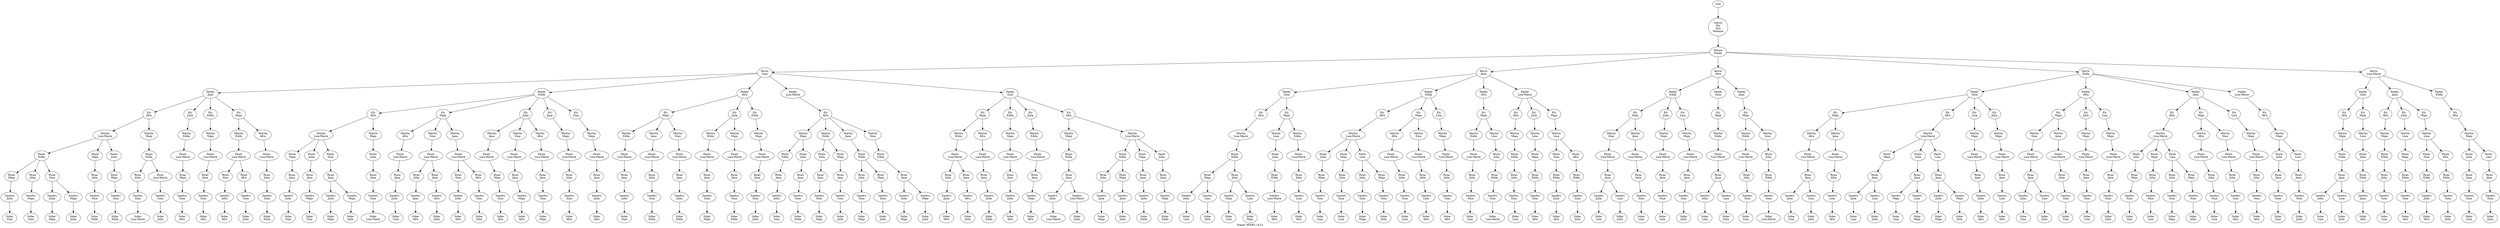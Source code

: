digraph D { labelloc="b"; label="Stand: MN#5 / E12"; ranksep=0.8;
"root/4,1,11"[label="Gerrit\nPia\nTais\nMelanie"]
"root" -> "root/4,1,11";
"root/4,1,11/6"[label="Wilson\nShelly"]
"root/4,1,11" -> "root/4,1,11/6";
"root/4,1,11/6/10"[label="Kevin\nLina"]
"root/4,1,11/6" -> "root/4,1,11/6/10";
"root/4,1,11/6/10/2"[label="Paddy\nJana"]
"root/4,1,11/6/10" -> "root/4,1,11/6/10/2";
"root/4,1,11/6/10/2/7"[label="Eti\nAfra"]
"root/4,1,11/6/10/2" -> "root/4,1,11/6/10/2/7";
"root/4,1,11/6/10/2/7/5"[label="Martin\nLisa-Marie"]
"root/4,1,11/6/10/2/7" -> "root/4,1,11/6/10/2/7/5";
"root/4,1,11/6/10/2/7/5/8"[label="Paulo\nEdda"]
"root/4,1,11/6/10/2/7/5" -> "root/4,1,11/6/10/2/7/5/8";
"root/4,1,11/6/10/2/7/5/8/9"[label="Ryan\nMaja"]
"root/4,1,11/6/10/2/7/5/8" -> "root/4,1,11/6/10/2/7/5/8/9";
"root/4,1,11/6/10/2/7/5/8/9/3"[label="Sandro\nJulia"]
"root/4,1,11/6/10/2/7/5/8/9" -> "root/4,1,11/6/10/2/7/5/8/9/3";
"root/4,1,11/6/10/2/7/5/8/9/3/0"[label="Sidar\nSina"]
"root/4,1,11/6/10/2/7/5/8/9/3" -> "root/4,1,11/6/10/2/7/5/8/9/3/0";
"root/4,1,11/6/10/8"[label="Paddy\nEdda"]
"root/4,1,11/6/10" -> "root/4,1,11/6/10/8";
"root/4,1,11/6/10/8/7"[label="Eti\nAfra"]
"root/4,1,11/6/10/8" -> "root/4,1,11/6/10/8/7";
"root/4,1,11/6/10/8/7/5"[label="Martin\nLisa-Marie"]
"root/4,1,11/6/10/8/7" -> "root/4,1,11/6/10/8/7/5";
"root/4,1,11/6/10/8/7/5/9"[label="Paulo\nMaja"]
"root/4,1,11/6/10/8/7/5" -> "root/4,1,11/6/10/8/7/5/9";
"root/4,1,11/6/10/8/7/5/9/2"[label="Ryan\nJana"]
"root/4,1,11/6/10/8/7/5/9" -> "root/4,1,11/6/10/8/7/5/9/2";
"root/4,1,11/6/10/8/7/5/9/2/3"[label="Sandro\nJulia"]
"root/4,1,11/6/10/8/7/5/9/2" -> "root/4,1,11/6/10/8/7/5/9/2/3";
"root/4,1,11/6/10/8/7/5/9/2/3/0"[label="Sidar\nSina"]
"root/4,1,11/6/10/8/7/5/9/2/3" -> "root/4,1,11/6/10/8/7/5/9/2/3/0";
"root/4,1,11/6/10/8/9"[label="Eti\nMaja"]
"root/4,1,11/6/10/8" -> "root/4,1,11/6/10/8/9";
"root/4,1,11/6/10/8/9/7"[label="Martin\nAfra"]
"root/4,1,11/6/10/8/9" -> "root/4,1,11/6/10/8/9/7";
"root/4,1,11/6/10/8/9/7/5"[label="Paulo\nLisa-Marie"]
"root/4,1,11/6/10/8/9/7" -> "root/4,1,11/6/10/8/9/7/5";
"root/4,1,11/6/10/8/9/7/5/2"[label="Ryan\nJana"]
"root/4,1,11/6/10/8/9/7/5" -> "root/4,1,11/6/10/8/9/7/5/2";
"root/4,1,11/6/10/8/9/7/5/2/3"[label="Sandro\nJulia"]
"root/4,1,11/6/10/8/9/7/5/2" -> "root/4,1,11/6/10/8/9/7/5/2/3";
"root/4,1,11/6/10/8/9/7/5/2/3/0"[label="Sidar\nSina"]
"root/4,1,11/6/10/8/9/7/5/2/3" -> "root/4,1,11/6/10/8/9/7/5/2/3/0";
"root/4,1,11/6/10/7"[label="Paddy\nAfra"]
"root/4,1,11/6/10" -> "root/4,1,11/6/10/7";
"root/4,1,11/6/10/7/9"[label="Eti\nMaja"]
"root/4,1,11/6/10/7" -> "root/4,1,11/6/10/7/9";
"root/4,1,11/6/10/7/9/8"[label="Martin\nEdda"]
"root/4,1,11/6/10/7/9" -> "root/4,1,11/6/10/7/9/8";
"root/4,1,11/6/10/7/9/8/5"[label="Paulo\nLisa-Marie"]
"root/4,1,11/6/10/7/9/8" -> "root/4,1,11/6/10/7/9/8/5";
"root/4,1,11/6/10/7/9/8/5/2"[label="Ryan\nJana"]
"root/4,1,11/6/10/7/9/8/5" -> "root/4,1,11/6/10/7/9/8/5/2";
"root/4,1,11/6/10/7/9/8/5/2/3"[label="Sandro\nJulia"]
"root/4,1,11/6/10/7/9/8/5/2" -> "root/4,1,11/6/10/7/9/8/5/2/3";
"root/4,1,11/6/10/7/9/8/5/2/3/0"[label="Sidar\nSina"]
"root/4,1,11/6/10/7/9/8/5/2/3" -> "root/4,1,11/6/10/7/9/8/5/2/3/0";
"root/4,1,11/6/10/5"[label="Paddy\nLisa-Marie"]
"root/4,1,11/6/10" -> "root/4,1,11/6/10/5";
"root/4,1,11/6/10/5/7"[label="Eti\nAfra"]
"root/4,1,11/6/10/5" -> "root/4,1,11/6/10/5/7";
"root/4,1,11/6/10/5/7/9"[label="Martin\nMaja"]
"root/4,1,11/6/10/5/7" -> "root/4,1,11/6/10/5/7/9";
"root/4,1,11/6/10/5/7/9/8"[label="Paulo\nEdda"]
"root/4,1,11/6/10/5/7/9" -> "root/4,1,11/6/10/5/7/9/8";
"root/4,1,11/6/10/5/7/9/8/2"[label="Ryan\nJana"]
"root/4,1,11/6/10/5/7/9/8" -> "root/4,1,11/6/10/5/7/9/8/2";
"root/4,1,11/6/10/5/7/9/8/2/3"[label="Sandro\nJulia"]
"root/4,1,11/6/10/5/7/9/8/2" -> "root/4,1,11/6/10/5/7/9/8/2/3";
"root/4,1,11/6/10/5/7/9/8/2/3/0"[label="Sidar\nSina"]
"root/4,1,11/6/10/5/7/9/8/2/3" -> "root/4,1,11/6/10/5/7/9/8/2/3/0";
"root/4,1,11/6/10/2/7/5/8/3"[label="Ryan\nJulia"]
"root/4,1,11/6/10/2/7/5/8" -> "root/4,1,11/6/10/2/7/5/8/3";
"root/4,1,11/6/10/2/7/5/8/3/9"[label="Sandro\nMaja"]
"root/4,1,11/6/10/2/7/5/8/3" -> "root/4,1,11/6/10/2/7/5/8/3/9";
"root/4,1,11/6/10/2/7/5/8/3/9/0"[label="Sidar\nSina"]
"root/4,1,11/6/10/2/7/5/8/3/9" -> "root/4,1,11/6/10/2/7/5/8/3/9/0";
"root/4,1,11/6/10/8/7/5/3"[label="Paulo\nJulia"]
"root/4,1,11/6/10/8/7/5" -> "root/4,1,11/6/10/8/7/5/3";
"root/4,1,11/6/10/8/7/5/3/2"[label="Ryan\nJana"]
"root/4,1,11/6/10/8/7/5/3" -> "root/4,1,11/6/10/8/7/5/3/2";
"root/4,1,11/6/10/8/7/5/3/2/9"[label="Sandro\nMaja"]
"root/4,1,11/6/10/8/7/5/3/2" -> "root/4,1,11/6/10/8/7/5/3/2/9";
"root/4,1,11/6/10/8/7/5/3/2/9/0"[label="Sidar\nSina"]
"root/4,1,11/6/10/8/7/5/3/2/9" -> "root/4,1,11/6/10/8/7/5/3/2/9/0";
"root/4,1,11/6/2"[label="Kevin\nJana"]
"root/4,1,11/6" -> "root/4,1,11/6/2";
"root/4,1,11/6/2/0"[label="Paddy\nSina"]
"root/4,1,11/6/2" -> "root/4,1,11/6/2/0";
"root/4,1,11/6/2/0/7"[label="Eti\nAfra"]
"root/4,1,11/6/2/0" -> "root/4,1,11/6/2/0/7";
"root/4,1,11/6/2/0/7/5"[label="Martin\nLisa-Marie"]
"root/4,1,11/6/2/0/7" -> "root/4,1,11/6/2/0/7/5";
"root/4,1,11/6/2/0/7/5/8"[label="Paulo\nEdda"]
"root/4,1,11/6/2/0/7/5" -> "root/4,1,11/6/2/0/7/5/8";
"root/4,1,11/6/2/0/7/5/8/9"[label="Ryan\nMaja"]
"root/4,1,11/6/2/0/7/5/8" -> "root/4,1,11/6/2/0/7/5/8/9";
"root/4,1,11/6/2/0/7/5/8/9/3"[label="Sandro\nJulia"]
"root/4,1,11/6/2/0/7/5/8/9" -> "root/4,1,11/6/2/0/7/5/8/9/3";
"root/4,1,11/6/2/0/7/5/8/9/3/10"[label="Sidar\nLina"]
"root/4,1,11/6/2/0/7/5/8/9/3" -> "root/4,1,11/6/2/0/7/5/8/9/3/10";
"root/4,1,11/6/7"[label="Kevin\nAfra"]
"root/4,1,11/6" -> "root/4,1,11/6/7";
"root/4,1,11/6/7/8"[label="Paddy\nEdda"]
"root/4,1,11/6/7" -> "root/4,1,11/6/7/8";
"root/4,1,11/6/7/8/9"[label="Eti\nMaja"]
"root/4,1,11/6/7/8" -> "root/4,1,11/6/7/8/9";
"root/4,1,11/6/7/8/9/0"[label="Martin\nSina"]
"root/4,1,11/6/7/8/9" -> "root/4,1,11/6/7/8/9/0";
"root/4,1,11/6/7/8/9/0/5"[label="Paulo\nLisa-Marie"]
"root/4,1,11/6/7/8/9/0" -> "root/4,1,11/6/7/8/9/0/5";
"root/4,1,11/6/7/8/9/0/5/2"[label="Ryan\nJana"]
"root/4,1,11/6/7/8/9/0/5" -> "root/4,1,11/6/7/8/9/0/5/2";
"root/4,1,11/6/7/8/9/0/5/2/3"[label="Sandro\nJulia"]
"root/4,1,11/6/7/8/9/0/5/2" -> "root/4,1,11/6/7/8/9/0/5/2/3";
"root/4,1,11/6/7/8/9/0/5/2/3/10"[label="Sidar\nLina"]
"root/4,1,11/6/7/8/9/0/5/2/3" -> "root/4,1,11/6/7/8/9/0/5/2/3/10";
"root/4,1,11/6/7/0"[label="Paddy\nSina"]
"root/4,1,11/6/7" -> "root/4,1,11/6/7/0";
"root/4,1,11/6/7/0/9"[label="Eti\nMaja"]
"root/4,1,11/6/7/0" -> "root/4,1,11/6/7/0/9";
"root/4,1,11/6/7/0/9/8"[label="Martin\nEdda"]
"root/4,1,11/6/7/0/9" -> "root/4,1,11/6/7/0/9/8";
"root/4,1,11/6/7/0/9/8/5"[label="Paulo\nLisa-Marie"]
"root/4,1,11/6/7/0/9/8" -> "root/4,1,11/6/7/0/9/8/5";
"root/4,1,11/6/7/0/9/8/5/2"[label="Ryan\nJana"]
"root/4,1,11/6/7/0/9/8/5" -> "root/4,1,11/6/7/0/9/8/5/2";
"root/4,1,11/6/7/0/9/8/5/2/3"[label="Sandro\nJulia"]
"root/4,1,11/6/7/0/9/8/5/2" -> "root/4,1,11/6/7/0/9/8/5/2/3";
"root/4,1,11/6/7/0/9/8/5/2/3/10"[label="Sidar\nLina"]
"root/4,1,11/6/7/0/9/8/5/2/3" -> "root/4,1,11/6/7/0/9/8/5/2/3/10";
"root/4,1,11/6/8"[label="Kevin\nEdda"]
"root/4,1,11/6" -> "root/4,1,11/6/8";
"root/4,1,11/6/8/0"[label="Paddy\nSina"]
"root/4,1,11/6/8" -> "root/4,1,11/6/8/0";
"root/4,1,11/6/8/0/9"[label="Eti\nMaja"]
"root/4,1,11/6/8/0" -> "root/4,1,11/6/8/0/9";
"root/4,1,11/6/8/0/9/7"[label="Martin\nAfra"]
"root/4,1,11/6/8/0/9" -> "root/4,1,11/6/8/0/9/7";
"root/4,1,11/6/8/0/9/7/5"[label="Paulo\nLisa-Marie"]
"root/4,1,11/6/8/0/9/7" -> "root/4,1,11/6/8/0/9/7/5";
"root/4,1,11/6/8/0/9/7/5/2"[label="Ryan\nJana"]
"root/4,1,11/6/8/0/9/7/5" -> "root/4,1,11/6/8/0/9/7/5/2";
"root/4,1,11/6/8/0/9/7/5/2/3"[label="Sandro\nJulia"]
"root/4,1,11/6/8/0/9/7/5/2" -> "root/4,1,11/6/8/0/9/7/5/2/3";
"root/4,1,11/6/8/0/9/7/5/2/3/10"[label="Sidar\nLina"]
"root/4,1,11/6/8/0/9/7/5/2/3" -> "root/4,1,11/6/8/0/9/7/5/2/3/10";
"root/4,1,11/6/8/7"[label="Paddy\nAfra"]
"root/4,1,11/6/8" -> "root/4,1,11/6/8/7";
"root/4,1,11/6/8/7/9"[label="Eti\nMaja"]
"root/4,1,11/6/8/7" -> "root/4,1,11/6/8/7/9";
"root/4,1,11/6/8/7/9/0"[label="Martin\nSina"]
"root/4,1,11/6/8/7/9" -> "root/4,1,11/6/8/7/9/0";
"root/4,1,11/6/8/7/9/0/5"[label="Paulo\nLisa-Marie"]
"root/4,1,11/6/8/7/9/0" -> "root/4,1,11/6/8/7/9/0/5";
"root/4,1,11/6/8/7/9/0/5/2"[label="Ryan\nJana"]
"root/4,1,11/6/8/7/9/0/5" -> "root/4,1,11/6/8/7/9/0/5/2";
"root/4,1,11/6/8/7/9/0/5/2/3"[label="Sandro\nJulia"]
"root/4,1,11/6/8/7/9/0/5/2" -> "root/4,1,11/6/8/7/9/0/5/2/3";
"root/4,1,11/6/8/7/9/0/5/2/3/10"[label="Sidar\nLina"]
"root/4,1,11/6/8/7/9/0/5/2/3" -> "root/4,1,11/6/8/7/9/0/5/2/3/10";
"root/4,1,11/6/5"[label="Kevin\nLisa-Marie"]
"root/4,1,11/6" -> "root/4,1,11/6/5";
"root/4,1,11/6/5/0"[label="Paddy\nSina"]
"root/4,1,11/6/5" -> "root/4,1,11/6/5/0";
"root/4,1,11/6/5/0/7"[label="Eti\nAfra"]
"root/4,1,11/6/5/0" -> "root/4,1,11/6/5/0/7";
"root/4,1,11/6/5/0/7/9"[label="Martin\nMaja"]
"root/4,1,11/6/5/0/7" -> "root/4,1,11/6/5/0/7/9";
"root/4,1,11/6/5/0/7/9/8"[label="Paulo\nEdda"]
"root/4,1,11/6/5/0/7/9" -> "root/4,1,11/6/5/0/7/9/8";
"root/4,1,11/6/5/0/7/9/8/2"[label="Ryan\nJana"]
"root/4,1,11/6/5/0/7/9/8" -> "root/4,1,11/6/5/0/7/9/8/2";
"root/4,1,11/6/5/0/7/9/8/2/3"[label="Sandro\nJulia"]
"root/4,1,11/6/5/0/7/9/8/2" -> "root/4,1,11/6/5/0/7/9/8/2/3";
"root/4,1,11/6/5/0/7/9/8/2/3/10"[label="Sidar\nLina"]
"root/4,1,11/6/5/0/7/9/8/2/3" -> "root/4,1,11/6/5/0/7/9/8/2/3/10";
"root/4,1,11/6/8/0/7"[label="Eti\nAfra"]
"root/4,1,11/6/8/0" -> "root/4,1,11/6/8/0/7";
"root/4,1,11/6/8/0/7/5"[label="Martin\nLisa-Marie"]
"root/4,1,11/6/8/0/7" -> "root/4,1,11/6/8/0/7/5";
"root/4,1,11/6/8/0/7/5/9"[label="Paulo\nMaja"]
"root/4,1,11/6/8/0/7/5" -> "root/4,1,11/6/8/0/7/5/9";
"root/4,1,11/6/8/0/7/5/9/2"[label="Ryan\nJana"]
"root/4,1,11/6/8/0/7/5/9" -> "root/4,1,11/6/8/0/7/5/9/2";
"root/4,1,11/6/8/0/7/5/9/2/3"[label="Sandro\nJulia"]
"root/4,1,11/6/8/0/7/5/9/2" -> "root/4,1,11/6/8/0/7/5/9/2/3";
"root/4,1,11/6/8/0/7/5/9/2/3/10"[label="Sidar\nLina"]
"root/4,1,11/6/8/0/7/5/9/2/3" -> "root/4,1,11/6/8/0/7/5/9/2/3/10";
"root/4,1,11/6/2/0/7/5/8/3"[label="Ryan\nJulia"]
"root/4,1,11/6/2/0/7/5/8" -> "root/4,1,11/6/2/0/7/5/8/3";
"root/4,1,11/6/2/0/7/5/8/3/9"[label="Sandro\nMaja"]
"root/4,1,11/6/2/0/7/5/8/3" -> "root/4,1,11/6/2/0/7/5/8/3/9";
"root/4,1,11/6/2/0/7/5/8/3/9/10"[label="Sidar\nLina"]
"root/4,1,11/6/2/0/7/5/8/3/9" -> "root/4,1,11/6/2/0/7/5/8/3/9/10";
"root/4,1,11/6/8/0/7/5/3"[label="Paulo\nJulia"]
"root/4,1,11/6/8/0/7/5" -> "root/4,1,11/6/8/0/7/5/3";
"root/4,1,11/6/8/0/7/5/3/2"[label="Ryan\nJana"]
"root/4,1,11/6/8/0/7/5/3" -> "root/4,1,11/6/8/0/7/5/3/2";
"root/4,1,11/6/8/0/7/5/3/2/9"[label="Sandro\nMaja"]
"root/4,1,11/6/8/0/7/5/3/2" -> "root/4,1,11/6/8/0/7/5/3/2/9";
"root/4,1,11/6/8/0/7/5/3/2/9/10"[label="Sidar\nLina"]
"root/4,1,11/6/8/0/7/5/3/2/9" -> "root/4,1,11/6/8/0/7/5/3/2/9/10";
"root/4,1,11/6/2/8"[label="Paddy\nEdda"]
"root/4,1,11/6/2" -> "root/4,1,11/6/2/8";
"root/4,1,11/6/2/8/7"[label="Eti\nAfra"]
"root/4,1,11/6/2/8" -> "root/4,1,11/6/2/8/7";
"root/4,1,11/6/2/8/7/5"[label="Martin\nLisa-Marie"]
"root/4,1,11/6/2/8/7" -> "root/4,1,11/6/2/8/7/5";
"root/4,1,11/6/2/8/7/5/3"[label="Paulo\nJulia"]
"root/4,1,11/6/2/8/7/5" -> "root/4,1,11/6/2/8/7/5/3";
"root/4,1,11/6/2/8/7/5/3/9"[label="Ryan\nMaja"]
"root/4,1,11/6/2/8/7/5/3" -> "root/4,1,11/6/2/8/7/5/3/9";
"root/4,1,11/6/2/8/7/5/3/9/0"[label="Sandro\nSina"]
"root/4,1,11/6/2/8/7/5/3/9" -> "root/4,1,11/6/2/8/7/5/3/9/0";
"root/4,1,11/6/2/8/7/5/3/9/0/10"[label="Sidar\nLina"]
"root/4,1,11/6/2/8/7/5/3/9/0" -> "root/4,1,11/6/2/8/7/5/3/9/0/10";
"root/4,1,11/6/8/2"[label="Paddy\nJana"]
"root/4,1,11/6/8" -> "root/4,1,11/6/8/2";
"root/4,1,11/6/8/2/7"[label="Eti\nAfra"]
"root/4,1,11/6/8/2" -> "root/4,1,11/6/8/2/7";
"root/4,1,11/6/8/2/7/5"[label="Martin\nLisa-Marie"]
"root/4,1,11/6/8/2/7" -> "root/4,1,11/6/8/2/7/5";
"root/4,1,11/6/8/2/7/5/3"[label="Paulo\nJulia"]
"root/4,1,11/6/8/2/7/5" -> "root/4,1,11/6/8/2/7/5/3";
"root/4,1,11/6/8/2/7/5/3/9"[label="Ryan\nMaja"]
"root/4,1,11/6/8/2/7/5/3" -> "root/4,1,11/6/8/2/7/5/3/9";
"root/4,1,11/6/8/2/7/5/3/9/0"[label="Sandro\nSina"]
"root/4,1,11/6/8/2/7/5/3/9" -> "root/4,1,11/6/8/2/7/5/3/9/0";
"root/4,1,11/6/8/2/7/5/3/9/0/10"[label="Sidar\nLina"]
"root/4,1,11/6/8/2/7/5/3/9/0" -> "root/4,1,11/6/8/2/7/5/3/9/0/10";
"root/4,1,11/6/8/2/7/5/9"[label="Paulo\nMaja"]
"root/4,1,11/6/8/2/7/5" -> "root/4,1,11/6/8/2/7/5/9";
"root/4,1,11/6/8/2/7/5/9/3"[label="Ryan\nJulia"]
"root/4,1,11/6/8/2/7/5/9" -> "root/4,1,11/6/8/2/7/5/9/3";
"root/4,1,11/6/8/2/7/5/9/3/0"[label="Sandro\nSina"]
"root/4,1,11/6/8/2/7/5/9/3" -> "root/4,1,11/6/8/2/7/5/9/3/0";
"root/4,1,11/6/8/2/7/5/9/3/0/10"[label="Sidar\nLina"]
"root/4,1,11/6/8/2/7/5/9/3/0" -> "root/4,1,11/6/8/2/7/5/9/3/0/10";
"root/4,1,11/6/2/8/7/5/9"[label="Paulo\nMaja"]
"root/4,1,11/6/2/8/7/5" -> "root/4,1,11/6/2/8/7/5/9";
"root/4,1,11/6/2/8/7/5/9/3"[label="Ryan\nJulia"]
"root/4,1,11/6/2/8/7/5/9" -> "root/4,1,11/6/2/8/7/5/9/3";
"root/4,1,11/6/2/8/7/5/9/3/0"[label="Sandro\nSina"]
"root/4,1,11/6/2/8/7/5/9/3" -> "root/4,1,11/6/2/8/7/5/9/3/0";
"root/4,1,11/6/2/8/7/5/9/3/0/10"[label="Sidar\nLina"]
"root/4,1,11/6/2/8/7/5/9/3/0" -> "root/4,1,11/6/2/8/7/5/9/3/0/10";
"root/4,1,11/6/7/8/9/2"[label="Martin\nJana"]
"root/4,1,11/6/7/8/9" -> "root/4,1,11/6/7/8/9/2";
"root/4,1,11/6/7/8/9/2/5"[label="Paulo\nLisa-Marie"]
"root/4,1,11/6/7/8/9/2" -> "root/4,1,11/6/7/8/9/2/5";
"root/4,1,11/6/7/8/9/2/5/3"[label="Ryan\nJulia"]
"root/4,1,11/6/7/8/9/2/5" -> "root/4,1,11/6/7/8/9/2/5/3";
"root/4,1,11/6/7/8/9/2/5/3/0"[label="Sandro\nSina"]
"root/4,1,11/6/7/8/9/2/5/3" -> "root/4,1,11/6/7/8/9/2/5/3/0";
"root/4,1,11/6/7/8/9/2/5/3/0/10"[label="Sidar\nLina"]
"root/4,1,11/6/7/8/9/2/5/3/0" -> "root/4,1,11/6/7/8/9/2/5/3/0/10";
"root/4,1,11/6/2/8/9"[label="Eti\nMaja"]
"root/4,1,11/6/2/8" -> "root/4,1,11/6/2/8/9";
"root/4,1,11/6/2/8/9/7"[label="Martin\nAfra"]
"root/4,1,11/6/2/8/9" -> "root/4,1,11/6/2/8/9/7";
"root/4,1,11/6/2/8/9/7/5"[label="Paulo\nLisa-Marie"]
"root/4,1,11/6/2/8/9/7" -> "root/4,1,11/6/2/8/9/7/5";
"root/4,1,11/6/2/8/9/7/5/3"[label="Ryan\nJulia"]
"root/4,1,11/6/2/8/9/7/5" -> "root/4,1,11/6/2/8/9/7/5/3";
"root/4,1,11/6/2/8/9/7/5/3/0"[label="Sandro\nSina"]
"root/4,1,11/6/2/8/9/7/5/3" -> "root/4,1,11/6/2/8/9/7/5/3/0";
"root/4,1,11/6/2/8/9/7/5/3/0/10"[label="Sidar\nLina"]
"root/4,1,11/6/2/8/9/7/5/3/0" -> "root/4,1,11/6/2/8/9/7/5/3/0/10";
"root/4,1,11/6/8/7/9/2"[label="Martin\nJana"]
"root/4,1,11/6/8/7/9" -> "root/4,1,11/6/8/7/9/2";
"root/4,1,11/6/8/7/9/2/5"[label="Paulo\nLisa-Marie"]
"root/4,1,11/6/8/7/9/2" -> "root/4,1,11/6/8/7/9/2/5";
"root/4,1,11/6/8/7/9/2/5/3"[label="Ryan\nJulia"]
"root/4,1,11/6/8/7/9/2/5" -> "root/4,1,11/6/8/7/9/2/5/3";
"root/4,1,11/6/8/7/9/2/5/3/0"[label="Sandro\nSina"]
"root/4,1,11/6/8/7/9/2/5/3" -> "root/4,1,11/6/8/7/9/2/5/3/0";
"root/4,1,11/6/8/7/9/2/5/3/0/10"[label="Sidar\nLina"]
"root/4,1,11/6/8/7/9/2/5/3/0" -> "root/4,1,11/6/8/7/9/2/5/3/0/10";
"root/4,1,11/6/2/7"[label="Paddy\nAfra"]
"root/4,1,11/6/2" -> "root/4,1,11/6/2/7";
"root/4,1,11/6/2/7/9"[label="Eti\nMaja"]
"root/4,1,11/6/2/7" -> "root/4,1,11/6/2/7/9";
"root/4,1,11/6/2/7/9/8"[label="Martin\nEdda"]
"root/4,1,11/6/2/7/9" -> "root/4,1,11/6/2/7/9/8";
"root/4,1,11/6/2/7/9/8/5"[label="Paulo\nLisa-Marie"]
"root/4,1,11/6/2/7/9/8" -> "root/4,1,11/6/2/7/9/8/5";
"root/4,1,11/6/2/7/9/8/5/3"[label="Ryan\nJulia"]
"root/4,1,11/6/2/7/9/8/5" -> "root/4,1,11/6/2/7/9/8/5/3";
"root/4,1,11/6/2/7/9/8/5/3/0"[label="Sandro\nSina"]
"root/4,1,11/6/2/7/9/8/5/3" -> "root/4,1,11/6/2/7/9/8/5/3/0";
"root/4,1,11/6/2/7/9/8/5/3/0/10"[label="Sidar\nLina"]
"root/4,1,11/6/2/7/9/8/5/3/0" -> "root/4,1,11/6/2/7/9/8/5/3/0/10";
"root/4,1,11/6/7/2"[label="Paddy\nJana"]
"root/4,1,11/6/7" -> "root/4,1,11/6/7/2";
"root/4,1,11/6/7/2/9"[label="Eti\nMaja"]
"root/4,1,11/6/7/2" -> "root/4,1,11/6/7/2/9";
"root/4,1,11/6/7/2/9/8"[label="Martin\nEdda"]
"root/4,1,11/6/7/2/9" -> "root/4,1,11/6/7/2/9/8";
"root/4,1,11/6/7/2/9/8/5"[label="Paulo\nLisa-Marie"]
"root/4,1,11/6/7/2/9/8" -> "root/4,1,11/6/7/2/9/8/5";
"root/4,1,11/6/7/2/9/8/5/3"[label="Ryan\nJulia"]
"root/4,1,11/6/7/2/9/8/5" -> "root/4,1,11/6/7/2/9/8/5/3";
"root/4,1,11/6/7/2/9/8/5/3/0"[label="Sandro\nSina"]
"root/4,1,11/6/7/2/9/8/5/3" -> "root/4,1,11/6/7/2/9/8/5/3/0";
"root/4,1,11/6/7/2/9/8/5/3/0/10"[label="Sidar\nLina"]
"root/4,1,11/6/7/2/9/8/5/3/0" -> "root/4,1,11/6/7/2/9/8/5/3/0/10";
"root/4,1,11/6/8/2/9"[label="Eti\nMaja"]
"root/4,1,11/6/8/2" -> "root/4,1,11/6/8/2/9";
"root/4,1,11/6/8/2/9/7"[label="Martin\nAfra"]
"root/4,1,11/6/8/2/9" -> "root/4,1,11/6/8/2/9/7";
"root/4,1,11/6/8/2/9/7/5"[label="Paulo\nLisa-Marie"]
"root/4,1,11/6/8/2/9/7" -> "root/4,1,11/6/8/2/9/7/5";
"root/4,1,11/6/8/2/9/7/5/3"[label="Ryan\nJulia"]
"root/4,1,11/6/8/2/9/7/5" -> "root/4,1,11/6/8/2/9/7/5/3";
"root/4,1,11/6/8/2/9/7/5/3/0"[label="Sandro\nSina"]
"root/4,1,11/6/8/2/9/7/5/3" -> "root/4,1,11/6/8/2/9/7/5/3/0";
"root/4,1,11/6/8/2/9/7/5/3/0/10"[label="Sidar\nLina"]
"root/4,1,11/6/8/2/9/7/5/3/0" -> "root/4,1,11/6/8/2/9/7/5/3/0/10";
"root/4,1,11/6/5/2"[label="Paddy\nJana"]
"root/4,1,11/6/5" -> "root/4,1,11/6/5/2";
"root/4,1,11/6/5/2/7"[label="Eti\nAfra"]
"root/4,1,11/6/5/2" -> "root/4,1,11/6/5/2/7";
"root/4,1,11/6/5/2/7/9"[label="Martin\nMaja"]
"root/4,1,11/6/5/2/7" -> "root/4,1,11/6/5/2/7/9";
"root/4,1,11/6/5/2/7/9/8"[label="Paulo\nEdda"]
"root/4,1,11/6/5/2/7/9" -> "root/4,1,11/6/5/2/7/9/8";
"root/4,1,11/6/5/2/7/9/8/3"[label="Ryan\nJulia"]
"root/4,1,11/6/5/2/7/9/8" -> "root/4,1,11/6/5/2/7/9/8/3";
"root/4,1,11/6/5/2/7/9/8/3/0"[label="Sandro\nSina"]
"root/4,1,11/6/5/2/7/9/8/3" -> "root/4,1,11/6/5/2/7/9/8/3/0";
"root/4,1,11/6/5/2/7/9/8/3/0/10"[label="Sidar\nLina"]
"root/4,1,11/6/5/2/7/9/8/3/0" -> "root/4,1,11/6/5/2/7/9/8/3/0/10";
"root/4,1,11/6/2/5"[label="Paddy\nLisa-Marie"]
"root/4,1,11/6/2" -> "root/4,1,11/6/2/5";
"root/4,1,11/6/2/5/7"[label="Eti\nAfra"]
"root/4,1,11/6/2/5" -> "root/4,1,11/6/2/5/7";
"root/4,1,11/6/2/5/7/9"[label="Martin\nMaja"]
"root/4,1,11/6/2/5/7" -> "root/4,1,11/6/2/5/7/9";
"root/4,1,11/6/2/5/7/9/8"[label="Paulo\nEdda"]
"root/4,1,11/6/2/5/7/9" -> "root/4,1,11/6/2/5/7/9/8";
"root/4,1,11/6/2/5/7/9/8/3"[label="Ryan\nJulia"]
"root/4,1,11/6/2/5/7/9/8" -> "root/4,1,11/6/2/5/7/9/8/3";
"root/4,1,11/6/2/5/7/9/8/3/0"[label="Sandro\nSina"]
"root/4,1,11/6/2/5/7/9/8/3" -> "root/4,1,11/6/2/5/7/9/8/3/0";
"root/4,1,11/6/2/5/7/9/8/3/0/10"[label="Sidar\nLina"]
"root/4,1,11/6/2/5/7/9/8/3/0" -> "root/4,1,11/6/2/5/7/9/8/3/0/10";
"root/4,1,11/6/8/5"[label="Paddy\nLisa-Marie"]
"root/4,1,11/6/8" -> "root/4,1,11/6/8/5";
"root/4,1,11/6/8/5/7"[label="Eti\nAfra"]
"root/4,1,11/6/8/5" -> "root/4,1,11/6/8/5/7";
"root/4,1,11/6/8/5/7/9"[label="Martin\nMaja"]
"root/4,1,11/6/8/5/7" -> "root/4,1,11/6/8/5/7/9";
"root/4,1,11/6/8/5/7/9/3"[label="Paulo\nJulia"]
"root/4,1,11/6/8/5/7/9" -> "root/4,1,11/6/8/5/7/9/3";
"root/4,1,11/6/8/5/7/9/3/2"[label="Ryan\nJana"]
"root/4,1,11/6/8/5/7/9/3" -> "root/4,1,11/6/8/5/7/9/3/2";
"root/4,1,11/6/8/5/7/9/3/2/0"[label="Sandro\nSina"]
"root/4,1,11/6/8/5/7/9/3/2" -> "root/4,1,11/6/8/5/7/9/3/2/0";
"root/4,1,11/6/8/5/7/9/3/2/0/10"[label="Sidar\nLina"]
"root/4,1,11/6/8/5/7/9/3/2/0" -> "root/4,1,11/6/8/5/7/9/3/2/0/10";
"root/4,1,11/6/5/8"[label="Paddy\nEdda"]
"root/4,1,11/6/5" -> "root/4,1,11/6/5/8";
"root/4,1,11/6/5/8/7"[label="Eti\nAfra"]
"root/4,1,11/6/5/8" -> "root/4,1,11/6/5/8/7";
"root/4,1,11/6/5/8/7/9"[label="Martin\nMaja"]
"root/4,1,11/6/5/8/7" -> "root/4,1,11/6/5/8/7/9";
"root/4,1,11/6/5/8/7/9/3"[label="Paulo\nJulia"]
"root/4,1,11/6/5/8/7/9" -> "root/4,1,11/6/5/8/7/9/3";
"root/4,1,11/6/5/8/7/9/3/2"[label="Ryan\nJana"]
"root/4,1,11/6/5/8/7/9/3" -> "root/4,1,11/6/5/8/7/9/3/2";
"root/4,1,11/6/5/8/7/9/3/2/0"[label="Sandro\nSina"]
"root/4,1,11/6/5/8/7/9/3/2" -> "root/4,1,11/6/5/8/7/9/3/2/0";
"root/4,1,11/6/5/8/7/9/3/2/0/10"[label="Sidar\nLina"]
"root/4,1,11/6/5/8/7/9/3/2/0" -> "root/4,1,11/6/5/8/7/9/3/2/0/10";
"root/4,1,11/6/8/7/3"[label="Eti\nJulia"]
"root/4,1,11/6/8/7" -> "root/4,1,11/6/8/7/3";
"root/4,1,11/6/8/7/3/9"[label="Martin\nMaja"]
"root/4,1,11/6/8/7/3" -> "root/4,1,11/6/8/7/3/9";
"root/4,1,11/6/8/7/3/9/5"[label="Paulo\nLisa-Marie"]
"root/4,1,11/6/8/7/3/9" -> "root/4,1,11/6/8/7/3/9/5";
"root/4,1,11/6/8/7/3/9/5/2"[label="Ryan\nJana"]
"root/4,1,11/6/8/7/3/9/5" -> "root/4,1,11/6/8/7/3/9/5/2";
"root/4,1,11/6/8/7/3/9/5/2/0"[label="Sandro\nSina"]
"root/4,1,11/6/8/7/3/9/5/2" -> "root/4,1,11/6/8/7/3/9/5/2/0";
"root/4,1,11/6/8/7/3/9/5/2/0/10"[label="Sidar\nLina"]
"root/4,1,11/6/8/7/3/9/5/2/0" -> "root/4,1,11/6/8/7/3/9/5/2/0/10";
"root/4,1,11/6/7/8/3"[label="Eti\nJulia"]
"root/4,1,11/6/7/8" -> "root/4,1,11/6/7/8/3";
"root/4,1,11/6/7/8/3/9"[label="Martin\nMaja"]
"root/4,1,11/6/7/8/3" -> "root/4,1,11/6/7/8/3/9";
"root/4,1,11/6/7/8/3/9/5"[label="Paulo\nLisa-Marie"]
"root/4,1,11/6/7/8/3/9" -> "root/4,1,11/6/7/8/3/9/5";
"root/4,1,11/6/7/8/3/9/5/2"[label="Ryan\nJana"]
"root/4,1,11/6/7/8/3/9/5" -> "root/4,1,11/6/7/8/3/9/5/2";
"root/4,1,11/6/7/8/3/9/5/2/0"[label="Sandro\nSina"]
"root/4,1,11/6/7/8/3/9/5/2" -> "root/4,1,11/6/7/8/3/9/5/2/0";
"root/4,1,11/6/7/8/3/9/5/2/0/10"[label="Sidar\nLina"]
"root/4,1,11/6/7/8/3/9/5/2/0" -> "root/4,1,11/6/7/8/3/9/5/2/0/10";
"root/4,1,11/6/10/2/3"[label="Eti\nJulia"]
"root/4,1,11/6/10/2" -> "root/4,1,11/6/10/2/3";
"root/4,1,11/6/10/2/3/8"[label="Martin\nEdda"]
"root/4,1,11/6/10/2/3" -> "root/4,1,11/6/10/2/3/8";
"root/4,1,11/6/10/2/3/8/5"[label="Paulo\nLisa-Marie"]
"root/4,1,11/6/10/2/3/8" -> "root/4,1,11/6/10/2/3/8/5";
"root/4,1,11/6/10/2/3/8/5/9"[label="Ryan\nMaja"]
"root/4,1,11/6/10/2/3/8/5" -> "root/4,1,11/6/10/2/3/8/5/9";
"root/4,1,11/6/10/2/3/8/5/9/0"[label="Sandro\nSina"]
"root/4,1,11/6/10/2/3/8/5/9" -> "root/4,1,11/6/10/2/3/8/5/9/0";
"root/4,1,11/6/10/2/3/8/5/9/0/7"[label="Sidar\nAfra"]
"root/4,1,11/6/10/2/3/8/5/9/0" -> "root/4,1,11/6/10/2/3/8/5/9/0/7";
"root/4,1,11/6/10/8/3"[label="Eti\nJulia"]
"root/4,1,11/6/10/8" -> "root/4,1,11/6/10/8/3";
"root/4,1,11/6/10/8/3/2"[label="Martin\nJana"]
"root/4,1,11/6/10/8/3" -> "root/4,1,11/6/10/8/3/2";
"root/4,1,11/6/10/8/3/2/5"[label="Paulo\nLisa-Marie"]
"root/4,1,11/6/10/8/3/2" -> "root/4,1,11/6/10/8/3/2/5";
"root/4,1,11/6/10/8/3/2/5/9"[label="Ryan\nMaja"]
"root/4,1,11/6/10/8/3/2/5" -> "root/4,1,11/6/10/8/3/2/5/9";
"root/4,1,11/6/10/8/3/2/5/9/0"[label="Sandro\nSina"]
"root/4,1,11/6/10/8/3/2/5/9" -> "root/4,1,11/6/10/8/3/2/5/9/0";
"root/4,1,11/6/10/8/3/2/5/9/0/7"[label="Sidar\nAfra"]
"root/4,1,11/6/10/8/3/2/5/9/0" -> "root/4,1,11/6/10/8/3/2/5/9/0/7";
"root/4,1,11/6/2/5/3"[label="Eti\nJulia"]
"root/4,1,11/6/2/5" -> "root/4,1,11/6/2/5/3";
"root/4,1,11/6/2/5/3/10"[label="Martin\nLina"]
"root/4,1,11/6/2/5/3" -> "root/4,1,11/6/2/5/3/10";
"root/4,1,11/6/2/5/3/10/9"[label="Paulo\nMaja"]
"root/4,1,11/6/2/5/3/10" -> "root/4,1,11/6/2/5/3/10/9";
"root/4,1,11/6/2/5/3/10/9/8"[label="Ryan\nEdda"]
"root/4,1,11/6/2/5/3/10/9" -> "root/4,1,11/6/2/5/3/10/9/8";
"root/4,1,11/6/2/5/3/10/9/8/0"[label="Sandro\nSina"]
"root/4,1,11/6/2/5/3/10/9/8" -> "root/4,1,11/6/2/5/3/10/9/8/0";
"root/4,1,11/6/2/5/3/10/9/8/0/7"[label="Sidar\nAfra"]
"root/4,1,11/6/2/5/3/10/9/8/0" -> "root/4,1,11/6/2/5/3/10/9/8/0/7";
"root/4,1,11/6/5/2/3"[label="Eti\nJulia"]
"root/4,1,11/6/5/2" -> "root/4,1,11/6/5/2/3";
"root/4,1,11/6/5/2/3/10"[label="Martin\nLina"]
"root/4,1,11/6/5/2/3" -> "root/4,1,11/6/5/2/3/10";
"root/4,1,11/6/5/2/3/10/9"[label="Paulo\nMaja"]
"root/4,1,11/6/5/2/3/10" -> "root/4,1,11/6/5/2/3/10/9";
"root/4,1,11/6/5/2/3/10/9/8"[label="Ryan\nEdda"]
"root/4,1,11/6/5/2/3/10/9" -> "root/4,1,11/6/5/2/3/10/9/8";
"root/4,1,11/6/5/2/3/10/9/8/0"[label="Sandro\nSina"]
"root/4,1,11/6/5/2/3/10/9/8" -> "root/4,1,11/6/5/2/3/10/9/8/0";
"root/4,1,11/6/5/2/3/10/9/8/0/7"[label="Sidar\nAfra"]
"root/4,1,11/6/5/2/3/10/9/8/0" -> "root/4,1,11/6/5/2/3/10/9/8/0/7";
"root/4,1,11/6/2/8/10"[label="Eti\nLina"]
"root/4,1,11/6/2/8" -> "root/4,1,11/6/2/8/10";
"root/4,1,11/6/2/8/10/9"[label="Martin\nMaja"]
"root/4,1,11/6/2/8/10" -> "root/4,1,11/6/2/8/10/9";
"root/4,1,11/6/2/8/10/9/5"[label="Paulo\nLisa-Marie"]
"root/4,1,11/6/2/8/10/9" -> "root/4,1,11/6/2/8/10/9/5";
"root/4,1,11/6/2/8/10/9/5/3"[label="Ryan\nJulia"]
"root/4,1,11/6/2/8/10/9/5" -> "root/4,1,11/6/2/8/10/9/5/3";
"root/4,1,11/6/2/8/10/9/5/3/0"[label="Sandro\nSina"]
"root/4,1,11/6/2/8/10/9/5/3" -> "root/4,1,11/6/2/8/10/9/5/3/0";
"root/4,1,11/6/2/8/10/9/5/3/0/7"[label="Sidar\nAfra"]
"root/4,1,11/6/2/8/10/9/5/3/0" -> "root/4,1,11/6/2/8/10/9/5/3/0/7";
"root/4,1,11/6/10/8/2"[label="Eti\nJana"]
"root/4,1,11/6/10/8" -> "root/4,1,11/6/10/8/2";
"root/4,1,11/6/10/8/2/9"[label="Martin\nMaja"]
"root/4,1,11/6/10/8/2" -> "root/4,1,11/6/10/8/2/9";
"root/4,1,11/6/10/8/2/9/5"[label="Paulo\nLisa-Marie"]
"root/4,1,11/6/10/8/2/9" -> "root/4,1,11/6/10/8/2/9/5";
"root/4,1,11/6/10/8/2/9/5/3"[label="Ryan\nJulia"]
"root/4,1,11/6/10/8/2/9/5" -> "root/4,1,11/6/10/8/2/9/5/3";
"root/4,1,11/6/10/8/2/9/5/3/0"[label="Sandro\nSina"]
"root/4,1,11/6/10/8/2/9/5/3" -> "root/4,1,11/6/10/8/2/9/5/3/0";
"root/4,1,11/6/10/8/2/9/5/3/0/7"[label="Sidar\nAfra"]
"root/4,1,11/6/10/8/2/9/5/3/0" -> "root/4,1,11/6/10/8/2/9/5/3/0/7";
"root/4,1,11/6/10/2/8"[label="Eti\nEdda"]
"root/4,1,11/6/10/2" -> "root/4,1,11/6/10/2/8";
"root/4,1,11/6/10/2/8/9"[label="Martin\nMaja"]
"root/4,1,11/6/10/2/8" -> "root/4,1,11/6/10/2/8/9";
"root/4,1,11/6/10/2/8/9/5"[label="Paulo\nLisa-Marie"]
"root/4,1,11/6/10/2/8/9" -> "root/4,1,11/6/10/2/8/9/5";
"root/4,1,11/6/10/2/8/9/5/3"[label="Ryan\nJulia"]
"root/4,1,11/6/10/2/8/9/5" -> "root/4,1,11/6/10/2/8/9/5/3";
"root/4,1,11/6/10/2/8/9/5/3/0"[label="Sandro\nSina"]
"root/4,1,11/6/10/2/8/9/5/3" -> "root/4,1,11/6/10/2/8/9/5/3/0";
"root/4,1,11/6/10/2/8/9/5/3/0/7"[label="Sidar\nAfra"]
"root/4,1,11/6/10/2/8/9/5/3/0" -> "root/4,1,11/6/10/2/8/9/5/3/0/7";
"root/4,1,11/6/8/2/10"[label="Eti\nLina"]
"root/4,1,11/6/8/2" -> "root/4,1,11/6/8/2/10";
"root/4,1,11/6/8/2/10/9"[label="Martin\nMaja"]
"root/4,1,11/6/8/2/10" -> "root/4,1,11/6/8/2/10/9";
"root/4,1,11/6/8/2/10/9/5"[label="Paulo\nLisa-Marie"]
"root/4,1,11/6/8/2/10/9" -> "root/4,1,11/6/8/2/10/9/5";
"root/4,1,11/6/8/2/10/9/5/3"[label="Ryan\nJulia"]
"root/4,1,11/6/8/2/10/9/5" -> "root/4,1,11/6/8/2/10/9/5/3";
"root/4,1,11/6/8/2/10/9/5/3/0"[label="Sandro\nSina"]
"root/4,1,11/6/8/2/10/9/5/3" -> "root/4,1,11/6/8/2/10/9/5/3/0";
"root/4,1,11/6/8/2/10/9/5/3/0/7"[label="Sidar\nAfra"]
"root/4,1,11/6/8/2/10/9/5/3/0" -> "root/4,1,11/6/8/2/10/9/5/3/0/7";
"root/4,1,11/6/5/0/9"[label="Eti\nMaja"]
"root/4,1,11/6/5/0" -> "root/4,1,11/6/5/0/9";
"root/4,1,11/6/5/0/9/10"[label="Martin\nLina"]
"root/4,1,11/6/5/0/9" -> "root/4,1,11/6/5/0/9/10";
"root/4,1,11/6/5/0/9/10/3"[label="Paulo\nJulia"]
"root/4,1,11/6/5/0/9/10" -> "root/4,1,11/6/5/0/9/10/3";
"root/4,1,11/6/5/0/9/10/3/8"[label="Ryan\nEdda"]
"root/4,1,11/6/5/0/9/10/3" -> "root/4,1,11/6/5/0/9/10/3/8";
"root/4,1,11/6/5/0/9/10/3/8/2"[label="Sandro\nJana"]
"root/4,1,11/6/5/0/9/10/3/8" -> "root/4,1,11/6/5/0/9/10/3/8/2";
"root/4,1,11/6/5/0/9/10/3/8/2/7"[label="Sidar\nAfra"]
"root/4,1,11/6/5/0/9/10/3/8/2" -> "root/4,1,11/6/5/0/9/10/3/8/2/7";
"root/4,1,11/6/10/8/9/0"[label="Martin\nSina"]
"root/4,1,11/6/10/8/9" -> "root/4,1,11/6/10/8/9/0";
"root/4,1,11/6/10/8/9/0/5"[label="Paulo\nLisa-Marie"]
"root/4,1,11/6/10/8/9/0" -> "root/4,1,11/6/10/8/9/0/5";
"root/4,1,11/6/10/8/9/0/5/3"[label="Ryan\nJulia"]
"root/4,1,11/6/10/8/9/0/5" -> "root/4,1,11/6/10/8/9/0/5/3";
"root/4,1,11/6/10/8/9/0/5/3/2"[label="Sandro\nJana"]
"root/4,1,11/6/10/8/9/0/5/3" -> "root/4,1,11/6/10/8/9/0/5/3/2";
"root/4,1,11/6/10/8/9/0/5/3/2/7"[label="Sidar\nAfra"]
"root/4,1,11/6/10/8/9/0/5/3/2" -> "root/4,1,11/6/10/8/9/0/5/3/2/7";
"root/4,1,11/6/10/0"[label="Paddy\nSina"]
"root/4,1,11/6/10" -> "root/4,1,11/6/10/0";
"root/4,1,11/6/10/0/9"[label="Eti\nMaja"]
"root/4,1,11/6/10/0" -> "root/4,1,11/6/10/0/9";
"root/4,1,11/6/10/0/9/8"[label="Martin\nEdda"]
"root/4,1,11/6/10/0/9" -> "root/4,1,11/6/10/0/9/8";
"root/4,1,11/6/10/0/9/8/5"[label="Paulo\nLisa-Marie"]
"root/4,1,11/6/10/0/9/8" -> "root/4,1,11/6/10/0/9/8/5";
"root/4,1,11/6/10/0/9/8/5/3"[label="Ryan\nJulia"]
"root/4,1,11/6/10/0/9/8/5" -> "root/4,1,11/6/10/0/9/8/5/3";
"root/4,1,11/6/10/0/9/8/5/3/2"[label="Sandro\nJana"]
"root/4,1,11/6/10/0/9/8/5/3" -> "root/4,1,11/6/10/0/9/8/5/3/2";
"root/4,1,11/6/10/0/9/8/5/3/2/7"[label="Sidar\nAfra"]
"root/4,1,11/6/10/0/9/8/5/3/2" -> "root/4,1,11/6/10/0/9/8/5/3/2/7";
"root/4,1,11/6/10/2/9"[label="Eti\nMaja"]
"root/4,1,11/6/10/2" -> "root/4,1,11/6/10/2/9";
"root/4,1,11/6/10/2/9/8"[label="Martin\nEdda"]
"root/4,1,11/6/10/2/9" -> "root/4,1,11/6/10/2/9/8";
"root/4,1,11/6/10/2/9/8/5"[label="Paulo\nLisa-Marie"]
"root/4,1,11/6/10/2/9/8" -> "root/4,1,11/6/10/2/9/8/5";
"root/4,1,11/6/10/2/9/8/5/0"[label="Ryan\nSina"]
"root/4,1,11/6/10/2/9/8/5" -> "root/4,1,11/6/10/2/9/8/5/0";
"root/4,1,11/6/10/2/9/8/5/0/3"[label="Sandro\nJulia"]
"root/4,1,11/6/10/2/9/8/5/0" -> "root/4,1,11/6/10/2/9/8/5/0/3";
"root/4,1,11/6/10/2/9/8/5/0/3/7"[label="Sidar\nAfra"]
"root/4,1,11/6/10/2/9/8/5/0/3" -> "root/4,1,11/6/10/2/9/8/5/0/3/7";
"root/4,1,11/6/10/8/9/2"[label="Martin\nJana"]
"root/4,1,11/6/10/8/9" -> "root/4,1,11/6/10/8/9/2";
"root/4,1,11/6/10/8/9/2/5"[label="Paulo\nLisa-Marie"]
"root/4,1,11/6/10/8/9/2" -> "root/4,1,11/6/10/8/9/2/5";
"root/4,1,11/6/10/8/9/2/5/0"[label="Ryan\nSina"]
"root/4,1,11/6/10/8/9/2/5" -> "root/4,1,11/6/10/8/9/2/5/0";
"root/4,1,11/6/10/8/9/2/5/0/3"[label="Sandro\nJulia"]
"root/4,1,11/6/10/8/9/2/5/0" -> "root/4,1,11/6/10/8/9/2/5/0/3";
"root/4,1,11/6/10/8/9/2/5/0/3/7"[label="Sidar\nAfra"]
"root/4,1,11/6/10/8/9/2/5/0/3" -> "root/4,1,11/6/10/8/9/2/5/0/3/7";
"root/4,1,11/6/2/5/9"[label="Eti\nMaja"]
"root/4,1,11/6/2/5" -> "root/4,1,11/6/2/5/9";
"root/4,1,11/6/2/5/9/10"[label="Martin\nLina"]
"root/4,1,11/6/2/5/9" -> "root/4,1,11/6/2/5/9/10";
"root/4,1,11/6/2/5/9/10/0"[label="Paulo\nSina"]
"root/4,1,11/6/2/5/9/10" -> "root/4,1,11/6/2/5/9/10/0";
"root/4,1,11/6/2/5/9/10/0/8"[label="Ryan\nEdda"]
"root/4,1,11/6/2/5/9/10/0" -> "root/4,1,11/6/2/5/9/10/0/8";
"root/4,1,11/6/2/5/9/10/0/8/3"[label="Sandro\nJulia"]
"root/4,1,11/6/2/5/9/10/0/8" -> "root/4,1,11/6/2/5/9/10/0/8/3";
"root/4,1,11/6/2/5/9/10/0/8/3/7"[label="Sidar\nAfra"]
"root/4,1,11/6/2/5/9/10/0/8/3" -> "root/4,1,11/6/2/5/9/10/0/8/3/7";
"root/4,1,11/6/5/2/9"[label="Eti\nMaja"]
"root/4,1,11/6/5/2" -> "root/4,1,11/6/5/2/9";
"root/4,1,11/6/5/2/9/10"[label="Martin\nLina"]
"root/4,1,11/6/5/2/9" -> "root/4,1,11/6/5/2/9/10";
"root/4,1,11/6/5/2/9/10/0"[label="Paulo\nSina"]
"root/4,1,11/6/5/2/9/10" -> "root/4,1,11/6/5/2/9/10/0";
"root/4,1,11/6/5/2/9/10/0/8"[label="Ryan\nEdda"]
"root/4,1,11/6/5/2/9/10/0" -> "root/4,1,11/6/5/2/9/10/0/8";
"root/4,1,11/6/5/2/9/10/0/8/3"[label="Sandro\nJulia"]
"root/4,1,11/6/5/2/9/10/0/8" -> "root/4,1,11/6/5/2/9/10/0/8/3";
"root/4,1,11/6/5/2/9/10/0/8/3/7"[label="Sidar\nAfra"]
"root/4,1,11/6/5/2/9/10/0/8/3" -> "root/4,1,11/6/5/2/9/10/0/8/3/7";
"root/4,1,11/6/10/8/0"[label="Eti\nSina"]
"root/4,1,11/6/10/8" -> "root/4,1,11/6/10/8/0";
"root/4,1,11/6/10/8/0/9"[label="Martin\nMaja"]
"root/4,1,11/6/10/8/0" -> "root/4,1,11/6/10/8/0/9";
"root/4,1,11/6/10/8/0/9/5"[label="Paulo\nLisa-Marie"]
"root/4,1,11/6/10/8/0/9" -> "root/4,1,11/6/10/8/0/9/5";
"root/4,1,11/6/10/8/0/9/5/2"[label="Ryan\nJana"]
"root/4,1,11/6/10/8/0/9/5" -> "root/4,1,11/6/10/8/0/9/5/2";
"root/4,1,11/6/10/8/0/9/5/2/3"[label="Sandro\nJulia"]
"root/4,1,11/6/10/8/0/9/5/2" -> "root/4,1,11/6/10/8/0/9/5/2/3";
"root/4,1,11/6/10/8/0/9/5/2/3/7"[label="Sidar\nAfra"]
"root/4,1,11/6/10/8/0/9/5/2/3" -> "root/4,1,11/6/10/8/0/9/5/2/3/7";
"root/4,1,11/6/10/0/8"[label="Eti\nEdda"]
"root/4,1,11/6/10/0" -> "root/4,1,11/6/10/0/8";
"root/4,1,11/6/10/0/8/9"[label="Martin\nMaja"]
"root/4,1,11/6/10/0/8" -> "root/4,1,11/6/10/0/8/9";
"root/4,1,11/6/10/0/8/9/5"[label="Paulo\nLisa-Marie"]
"root/4,1,11/6/10/0/8/9" -> "root/4,1,11/6/10/0/8/9/5";
"root/4,1,11/6/10/0/8/9/5/2"[label="Ryan\nJana"]
"root/4,1,11/6/10/0/8/9/5" -> "root/4,1,11/6/10/0/8/9/5/2";
"root/4,1,11/6/10/0/8/9/5/2/3"[label="Sandro\nJulia"]
"root/4,1,11/6/10/0/8/9/5/2" -> "root/4,1,11/6/10/0/8/9/5/2/3";
"root/4,1,11/6/10/0/8/9/5/2/3/7"[label="Sidar\nAfra"]
"root/4,1,11/6/10/0/8/9/5/2/3" -> "root/4,1,11/6/10/0/8/9/5/2/3/7";
"root/4,1,11/6/8/0/10"[label="Eti\nLina"]
"root/4,1,11/6/8/0" -> "root/4,1,11/6/8/0/10";
"root/4,1,11/6/8/0/10/9"[label="Martin\nMaja"]
"root/4,1,11/6/8/0/10" -> "root/4,1,11/6/8/0/10/9";
"root/4,1,11/6/8/0/10/9/5"[label="Paulo\nLisa-Marie"]
"root/4,1,11/6/8/0/10/9" -> "root/4,1,11/6/8/0/10/9/5";
"root/4,1,11/6/8/0/10/9/5/2"[label="Ryan\nJana"]
"root/4,1,11/6/8/0/10/9/5" -> "root/4,1,11/6/8/0/10/9/5/2";
"root/4,1,11/6/8/0/10/9/5/2/3"[label="Sandro\nJulia"]
"root/4,1,11/6/8/0/10/9/5/2" -> "root/4,1,11/6/8/0/10/9/5/2/3";
"root/4,1,11/6/8/0/10/9/5/2/3/7"[label="Sidar\nAfra"]
"root/4,1,11/6/8/0/10/9/5/2/3" -> "root/4,1,11/6/8/0/10/9/5/2/3/7";
"root/4,1,11/6/10/0/3"[label="Eti\nJulia"]
"root/4,1,11/6/10/0" -> "root/4,1,11/6/10/0/3";
"root/4,1,11/6/10/0/3/8"[label="Martin\nEdda"]
"root/4,1,11/6/10/0/3" -> "root/4,1,11/6/10/0/3/8";
"root/4,1,11/6/10/0/3/8/5"[label="Paulo\nLisa-Marie"]
"root/4,1,11/6/10/0/3/8" -> "root/4,1,11/6/10/0/3/8/5";
"root/4,1,11/6/10/0/3/8/5/2"[label="Ryan\nJana"]
"root/4,1,11/6/10/0/3/8/5" -> "root/4,1,11/6/10/0/3/8/5/2";
"root/4,1,11/6/10/0/3/8/5/2/9"[label="Sandro\nMaja"]
"root/4,1,11/6/10/0/3/8/5/2" -> "root/4,1,11/6/10/0/3/8/5/2/9";
"root/4,1,11/6/10/0/3/8/5/2/9/7"[label="Sidar\nAfra"]
"root/4,1,11/6/10/0/3/8/5/2/9" -> "root/4,1,11/6/10/0/3/8/5/2/9/7";
"root/4,1,11/6/10/8/3/0"[label="Martin\nSina"]
"root/4,1,11/6/10/8/3" -> "root/4,1,11/6/10/8/3/0";
"root/4,1,11/6/10/8/3/0/5"[label="Paulo\nLisa-Marie"]
"root/4,1,11/6/10/8/3/0" -> "root/4,1,11/6/10/8/3/0/5";
"root/4,1,11/6/10/8/3/0/5/2"[label="Ryan\nJana"]
"root/4,1,11/6/10/8/3/0/5" -> "root/4,1,11/6/10/8/3/0/5/2";
"root/4,1,11/6/10/8/3/0/5/2/9"[label="Sandro\nMaja"]
"root/4,1,11/6/10/8/3/0/5/2" -> "root/4,1,11/6/10/8/3/0/5/2/9";
"root/4,1,11/6/10/8/3/0/5/2/9/7"[label="Sidar\nAfra"]
"root/4,1,11/6/10/8/3/0/5/2/9" -> "root/4,1,11/6/10/8/3/0/5/2/9/7";
"root/4,1,11/6/2/0/9"[label="Eti\nMaja"]
"root/4,1,11/6/2/0" -> "root/4,1,11/6/2/0/9";
"root/4,1,11/6/2/0/9/10"[label="Martin\nLina"]
"root/4,1,11/6/2/0/9" -> "root/4,1,11/6/2/0/9/10";
"root/4,1,11/6/2/0/9/10/3"[label="Paulo\nJulia"]
"root/4,1,11/6/2/0/9/10" -> "root/4,1,11/6/2/0/9/10/3";
"root/4,1,11/6/2/0/9/10/3/8"[label="Ryan\nEdda"]
"root/4,1,11/6/2/0/9/10/3" -> "root/4,1,11/6/2/0/9/10/3/8";
"root/4,1,11/6/2/0/9/10/3/8/5"[label="Sandro\nLisa-Marie"]
"root/4,1,11/6/2/0/9/10/3/8" -> "root/4,1,11/6/2/0/9/10/3/8/5";
"root/4,1,11/6/2/0/9/10/3/8/5/7"[label="Sidar\nAfra"]
"root/4,1,11/6/2/0/9/10/3/8/5" -> "root/4,1,11/6/2/0/9/10/3/8/5/7";
"root/4,1,11/6/8/0/9/2"[label="Martin\nJana"]
"root/4,1,11/6/8/0/9" -> "root/4,1,11/6/8/0/9/2";
"root/4,1,11/6/8/0/9/2/5"[label="Paulo\nLisa-Marie"]
"root/4,1,11/6/8/0/9/2" -> "root/4,1,11/6/8/0/9/2/5";
"root/4,1,11/6/8/0/9/2/5/3"[label="Ryan\nJulia"]
"root/4,1,11/6/8/0/9/2/5" -> "root/4,1,11/6/8/0/9/2/5/3";
"root/4,1,11/6/8/0/9/2/5/3/10"[label="Sandro\nLina"]
"root/4,1,11/6/8/0/9/2/5/3" -> "root/4,1,11/6/8/0/9/2/5/3/10";
"root/4,1,11/6/8/0/9/2/5/3/10/7"[label="Sidar\nAfra"]
"root/4,1,11/6/8/0/9/2/5/3/10" -> "root/4,1,11/6/8/0/9/2/5/3/10/7";
"root/4,1,11/6/2/0/9/8"[label="Martin\nEdda"]
"root/4,1,11/6/2/0/9" -> "root/4,1,11/6/2/0/9/8";
"root/4,1,11/6/2/0/9/8/5"[label="Paulo\nLisa-Marie"]
"root/4,1,11/6/2/0/9/8" -> "root/4,1,11/6/2/0/9/8/5";
"root/4,1,11/6/2/0/9/8/5/3"[label="Ryan\nJulia"]
"root/4,1,11/6/2/0/9/8/5" -> "root/4,1,11/6/2/0/9/8/5/3";
"root/4,1,11/6/2/0/9/8/5/3/10"[label="Sandro\nLina"]
"root/4,1,11/6/2/0/9/8/5/3" -> "root/4,1,11/6/2/0/9/8/5/3/10";
"root/4,1,11/6/2/0/9/8/5/3/10/7"[label="Sidar\nAfra"]
"root/4,1,11/6/2/0/9/8/5/3/10" -> "root/4,1,11/6/2/0/9/8/5/3/10/7";
"root/4,1,11/6/8/2/9/0"[label="Martin\nSina"]
"root/4,1,11/6/8/2/9" -> "root/4,1,11/6/8/2/9/0";
"root/4,1,11/6/8/2/9/0/5"[label="Paulo\nLisa-Marie"]
"root/4,1,11/6/8/2/9/0" -> "root/4,1,11/6/8/2/9/0/5";
"root/4,1,11/6/8/2/9/0/5/3"[label="Ryan\nJulia"]
"root/4,1,11/6/8/2/9/0/5" -> "root/4,1,11/6/8/2/9/0/5/3";
"root/4,1,11/6/8/2/9/0/5/3/10"[label="Sandro\nLina"]
"root/4,1,11/6/8/2/9/0/5/3" -> "root/4,1,11/6/8/2/9/0/5/3/10";
"root/4,1,11/6/8/2/9/0/5/3/10/7"[label="Sidar\nAfra"]
"root/4,1,11/6/8/2/9/0/5/3/10" -> "root/4,1,11/6/8/2/9/0/5/3/10/7";
"root/4,1,11/6/2/8/9/0"[label="Martin\nSina"]
"root/4,1,11/6/2/8/9" -> "root/4,1,11/6/2/8/9/0";
"root/4,1,11/6/2/8/9/0/5"[label="Paulo\nLisa-Marie"]
"root/4,1,11/6/2/8/9/0" -> "root/4,1,11/6/2/8/9/0/5";
"root/4,1,11/6/2/8/9/0/5/3"[label="Ryan\nJulia"]
"root/4,1,11/6/2/8/9/0/5" -> "root/4,1,11/6/2/8/9/0/5/3";
"root/4,1,11/6/2/8/9/0/5/3/10"[label="Sandro\nLina"]
"root/4,1,11/6/2/8/9/0/5/3" -> "root/4,1,11/6/2/8/9/0/5/3/10";
"root/4,1,11/6/2/8/9/0/5/3/10/7"[label="Sidar\nAfra"]
"root/4,1,11/6/2/8/9/0/5/3/10" -> "root/4,1,11/6/2/8/9/0/5/3/10/7";
"root/4,1,11/6/8/0/3"[label="Eti\nJulia"]
"root/4,1,11/6/8/0" -> "root/4,1,11/6/8/0/3";
"root/4,1,11/6/8/0/3/9"[label="Martin\nMaja"]
"root/4,1,11/6/8/0/3" -> "root/4,1,11/6/8/0/3/9";
"root/4,1,11/6/8/0/3/9/5"[label="Paulo\nLisa-Marie"]
"root/4,1,11/6/8/0/3/9" -> "root/4,1,11/6/8/0/3/9/5";
"root/4,1,11/6/8/0/3/9/5/2"[label="Ryan\nJana"]
"root/4,1,11/6/8/0/3/9/5" -> "root/4,1,11/6/8/0/3/9/5/2";
"root/4,1,11/6/8/0/3/9/5/2/10"[label="Sandro\nLina"]
"root/4,1,11/6/8/0/3/9/5/2" -> "root/4,1,11/6/8/0/3/9/5/2/10";
"root/4,1,11/6/8/0/3/9/5/2/10/7"[label="Sidar\nAfra"]
"root/4,1,11/6/8/0/3/9/5/2/10" -> "root/4,1,11/6/8/0/3/9/5/2/10/7";
"root/4,1,11/6/7/2/9/10"[label="Martin\nLina"]
"root/4,1,11/6/7/2/9" -> "root/4,1,11/6/7/2/9/10";
"root/4,1,11/6/7/2/9/10/3"[label="Paulo\nJulia"]
"root/4,1,11/6/7/2/9/10" -> "root/4,1,11/6/7/2/9/10/3";
"root/4,1,11/6/7/2/9/10/3/8"[label="Ryan\nEdda"]
"root/4,1,11/6/7/2/9/10/3" -> "root/4,1,11/6/7/2/9/10/3/8";
"root/4,1,11/6/7/2/9/10/3/8/0"[label="Sandro\nSina"]
"root/4,1,11/6/7/2/9/10/3/8" -> "root/4,1,11/6/7/2/9/10/3/8/0";
"root/4,1,11/6/7/2/9/10/3/8/0/5"[label="Sidar\nLisa-Marie"]
"root/4,1,11/6/7/2/9/10/3/8/0" -> "root/4,1,11/6/7/2/9/10/3/8/0/5";
"root/4,1,11/6/2/7/9/10"[label="Martin\nLina"]
"root/4,1,11/6/2/7/9" -> "root/4,1,11/6/2/7/9/10";
"root/4,1,11/6/2/7/9/10/3"[label="Paulo\nJulia"]
"root/4,1,11/6/2/7/9/10" -> "root/4,1,11/6/2/7/9/10/3";
"root/4,1,11/6/2/7/9/10/3/8"[label="Ryan\nEdda"]
"root/4,1,11/6/2/7/9/10/3" -> "root/4,1,11/6/2/7/9/10/3/8";
"root/4,1,11/6/2/7/9/10/3/8/0"[label="Sandro\nSina"]
"root/4,1,11/6/2/7/9/10/3/8" -> "root/4,1,11/6/2/7/9/10/3/8/0";
"root/4,1,11/6/2/7/9/10/3/8/0/5"[label="Sidar\nLisa-Marie"]
"root/4,1,11/6/2/7/9/10/3/8/0" -> "root/4,1,11/6/2/7/9/10/3/8/0/5";
"root/4,1,11/6/10/2/7/9"[label="Martin\nMaja"]
"root/4,1,11/6/10/2/7" -> "root/4,1,11/6/10/2/7/9";
"root/4,1,11/6/10/2/7/9/8"[label="Paulo\nEdda"]
"root/4,1,11/6/10/2/7/9" -> "root/4,1,11/6/10/2/7/9/8";
"root/4,1,11/6/10/2/7/9/8/3"[label="Ryan\nJulia"]
"root/4,1,11/6/10/2/7/9/8" -> "root/4,1,11/6/10/2/7/9/8/3";
"root/4,1,11/6/10/2/7/9/8/3/0"[label="Sandro\nSina"]
"root/4,1,11/6/10/2/7/9/8/3" -> "root/4,1,11/6/10/2/7/9/8/3/0";
"root/4,1,11/6/10/2/7/9/8/3/0/5"[label="Sidar\nLisa-Marie"]
"root/4,1,11/6/10/2/7/9/8/3/0" -> "root/4,1,11/6/10/2/7/9/8/3/0/5";
"root/4,1,11/6/10/8/7/9"[label="Martin\nMaja"]
"root/4,1,11/6/10/8/7" -> "root/4,1,11/6/10/8/7/9";
"root/4,1,11/6/10/8/7/9/3"[label="Paulo\nJulia"]
"root/4,1,11/6/10/8/7/9" -> "root/4,1,11/6/10/8/7/9/3";
"root/4,1,11/6/10/8/7/9/3/2"[label="Ryan\nJana"]
"root/4,1,11/6/10/8/7/9/3" -> "root/4,1,11/6/10/8/7/9/3/2";
"root/4,1,11/6/10/8/7/9/3/2/0"[label="Sandro\nSina"]
"root/4,1,11/6/10/8/7/9/3/2" -> "root/4,1,11/6/10/8/7/9/3/2/0";
"root/4,1,11/6/10/8/7/9/3/2/0/5"[label="Sidar\nLisa-Marie"]
"root/4,1,11/6/10/8/7/9/3/2/0" -> "root/4,1,11/6/10/8/7/9/3/2/0/5";
"root/4,1,11/6/10/0/7"[label="Eti\nAfra"]
"root/4,1,11/6/10/0" -> "root/4,1,11/6/10/0/7";
"root/4,1,11/6/10/0/7/9"[label="Martin\nMaja"]
"root/4,1,11/6/10/0/7" -> "root/4,1,11/6/10/0/7/9";
"root/4,1,11/6/10/0/7/9/8"[label="Paulo\nEdda"]
"root/4,1,11/6/10/0/7/9" -> "root/4,1,11/6/10/0/7/9/8";
"root/4,1,11/6/10/0/7/9/8/2"[label="Ryan\nJana"]
"root/4,1,11/6/10/0/7/9/8" -> "root/4,1,11/6/10/0/7/9/8/2";
"root/4,1,11/6/10/0/7/9/8/2/3"[label="Sandro\nJulia"]
"root/4,1,11/6/10/0/7/9/8/2" -> "root/4,1,11/6/10/0/7/9/8/2/3";
"root/4,1,11/6/10/0/7/9/8/2/3/5"[label="Sidar\nLisa-Marie"]
"root/4,1,11/6/10/0/7/9/8/2/3" -> "root/4,1,11/6/10/0/7/9/8/2/3/5";
"root/4,1,11/6/8/0/7/5/3/2/10"[label="Sandro\nLina"]
"root/4,1,11/6/8/0/7/5/3/2" -> "root/4,1,11/6/8/0/7/5/3/2/10";
"root/4,1,11/6/8/0/7/5/3/2/10/9"[label="Sidar\nMaja"]
"root/4,1,11/6/8/0/7/5/3/2/10" -> "root/4,1,11/6/8/0/7/5/3/2/10/9";
"root/4,1,11/6/2/0/7/5/8/3/10"[label="Sandro\nLina"]
"root/4,1,11/6/2/0/7/5/8/3" -> "root/4,1,11/6/2/0/7/5/8/3/10";
"root/4,1,11/6/2/0/7/5/8/3/10/9"[label="Sidar\nMaja"]
"root/4,1,11/6/2/0/7/5/8/3/10" -> "root/4,1,11/6/2/0/7/5/8/3/10/9";
"root/4,1,11/6/10/8/3/7"[label="Martin\nAfra"]
"root/4,1,11/6/10/8/3" -> "root/4,1,11/6/10/8/3/7";
"root/4,1,11/6/10/8/3/7/5"[label="Paulo\nLisa-Marie"]
"root/4,1,11/6/10/8/3/7" -> "root/4,1,11/6/10/8/3/7/5";
"root/4,1,11/6/10/8/3/7/5/2"[label="Ryan\nJana"]
"root/4,1,11/6/10/8/3/7/5" -> "root/4,1,11/6/10/8/3/7/5/2";
"root/4,1,11/6/10/8/3/7/5/2/0"[label="Sandro\nSina"]
"root/4,1,11/6/10/8/3/7/5/2" -> "root/4,1,11/6/10/8/3/7/5/2/0";
"root/4,1,11/6/10/8/3/7/5/2/0/9"[label="Sidar\nMaja"]
"root/4,1,11/6/10/8/3/7/5/2/0" -> "root/4,1,11/6/10/8/3/7/5/2/0/9";
"root/4,1,11/6/10/7/3"[label="Eti\nJulia"]
"root/4,1,11/6/10/7" -> "root/4,1,11/6/10/7/3";
"root/4,1,11/6/10/7/3/8"[label="Martin\nEdda"]
"root/4,1,11/6/10/7/3" -> "root/4,1,11/6/10/7/3/8";
"root/4,1,11/6/10/7/3/8/5"[label="Paulo\nLisa-Marie"]
"root/4,1,11/6/10/7/3/8" -> "root/4,1,11/6/10/7/3/8/5";
"root/4,1,11/6/10/7/3/8/5/2"[label="Ryan\nJana"]
"root/4,1,11/6/10/7/3/8/5" -> "root/4,1,11/6/10/7/3/8/5/2";
"root/4,1,11/6/10/7/3/8/5/2/0"[label="Sandro\nSina"]
"root/4,1,11/6/10/7/3/8/5/2" -> "root/4,1,11/6/10/7/3/8/5/2/0";
"root/4,1,11/6/10/7/3/8/5/2/0/9"[label="Sidar\nMaja"]
"root/4,1,11/6/10/7/3/8/5/2/0" -> "root/4,1,11/6/10/7/3/8/5/2/0/9";
"root/4,1,11/6/10/5/7/8"[label="Martin\nEdda"]
"root/4,1,11/6/10/5/7" -> "root/4,1,11/6/10/5/7/8";
"root/4,1,11/6/10/5/7/8/3"[label="Paulo\nJulia"]
"root/4,1,11/6/10/5/7/8" -> "root/4,1,11/6/10/5/7/8/3";
"root/4,1,11/6/10/5/7/8/3/2"[label="Ryan\nJana"]
"root/4,1,11/6/10/5/7/8/3" -> "root/4,1,11/6/10/5/7/8/3/2";
"root/4,1,11/6/10/5/7/8/3/2/0"[label="Sandro\nSina"]
"root/4,1,11/6/10/5/7/8/3/2" -> "root/4,1,11/6/10/5/7/8/3/2/0";
"root/4,1,11/6/10/5/7/8/3/2/0/9"[label="Sidar\nMaja"]
"root/4,1,11/6/10/5/7/8/3/2/0" -> "root/4,1,11/6/10/5/7/8/3/2/0/9";
"root/4,1,11/6/8/2/7/5/10"[label="Paulo\nLina"]
"root/4,1,11/6/8/2/7/5" -> "root/4,1,11/6/8/2/7/5/10";
"root/4,1,11/6/8/2/7/5/10/3"[label="Ryan\nJulia"]
"root/4,1,11/6/8/2/7/5/10" -> "root/4,1,11/6/8/2/7/5/10/3";
"root/4,1,11/6/8/2/7/5/10/3/0"[label="Sandro\nSina"]
"root/4,1,11/6/8/2/7/5/10/3" -> "root/4,1,11/6/8/2/7/5/10/3/0";
"root/4,1,11/6/8/2/7/5/10/3/0/9"[label="Sidar\nMaja"]
"root/4,1,11/6/8/2/7/5/10/3/0" -> "root/4,1,11/6/8/2/7/5/10/3/0/9";
"root/4,1,11/6/2/8/7/5/10"[label="Paulo\nLina"]
"root/4,1,11/6/2/8/7/5" -> "root/4,1,11/6/2/8/7/5/10";
"root/4,1,11/6/2/8/7/5/10/3"[label="Ryan\nJulia"]
"root/4,1,11/6/2/8/7/5/10" -> "root/4,1,11/6/2/8/7/5/10/3";
"root/4,1,11/6/2/8/7/5/10/3/0"[label="Sandro\nSina"]
"root/4,1,11/6/2/8/7/5/10/3" -> "root/4,1,11/6/2/8/7/5/10/3/0";
"root/4,1,11/6/2/8/7/5/10/3/0/9"[label="Sidar\nMaja"]
"root/4,1,11/6/2/8/7/5/10/3/0" -> "root/4,1,11/6/2/8/7/5/10/3/0/9";
"root/4,1,11/6/10/5/7/2"[label="Martin\nJana"]
"root/4,1,11/6/10/5/7" -> "root/4,1,11/6/10/5/7/2";
"root/4,1,11/6/10/5/7/2/8"[label="Paulo\nEdda"]
"root/4,1,11/6/10/5/7/2" -> "root/4,1,11/6/10/5/7/2/8";
"root/4,1,11/6/10/5/7/2/8/3"[label="Ryan\nJulia"]
"root/4,1,11/6/10/5/7/2/8" -> "root/4,1,11/6/10/5/7/2/8/3";
"root/4,1,11/6/10/5/7/2/8/3/0"[label="Sandro\nSina"]
"root/4,1,11/6/10/5/7/2/8/3" -> "root/4,1,11/6/10/5/7/2/8/3/0";
"root/4,1,11/6/10/5/7/2/8/3/0/9"[label="Sidar\nMaja"]
"root/4,1,11/6/10/5/7/2/8/3/0" -> "root/4,1,11/6/10/5/7/2/8/3/0/9";
"root/4,1,11/6/10/0/7/5"[label="Martin\nLisa-Marie"]
"root/4,1,11/6/10/0/7" -> "root/4,1,11/6/10/0/7/5";
"root/4,1,11/6/10/0/7/5/8"[label="Paulo\nEdda"]
"root/4,1,11/6/10/0/7/5" -> "root/4,1,11/6/10/0/7/5/8";
"root/4,1,11/6/10/0/7/5/8/3"[label="Ryan\nJulia"]
"root/4,1,11/6/10/0/7/5/8" -> "root/4,1,11/6/10/0/7/5/8/3";
"root/4,1,11/6/10/0/7/5/8/3/2"[label="Sandro\nJana"]
"root/4,1,11/6/10/0/7/5/8/3" -> "root/4,1,11/6/10/0/7/5/8/3/2";
"root/4,1,11/6/10/0/7/5/8/3/2/9"[label="Sidar\nMaja"]
"root/4,1,11/6/10/0/7/5/8/3/2" -> "root/4,1,11/6/10/0/7/5/8/3/2/9";
"root/4,1,11/6/10/2/7/5/8/0"[label="Ryan\nSina"]
"root/4,1,11/6/10/2/7/5/8" -> "root/4,1,11/6/10/2/7/5/8/0";
"root/4,1,11/6/10/2/7/5/8/0/3"[label="Sandro\nJulia"]
"root/4,1,11/6/10/2/7/5/8/0" -> "root/4,1,11/6/10/2/7/5/8/0/3";
"root/4,1,11/6/10/2/7/5/8/0/3/9"[label="Sidar\nMaja"]
"root/4,1,11/6/10/2/7/5/8/0/3" -> "root/4,1,11/6/10/2/7/5/8/0/3/9";
"root/4,1,11/6/8/0/7/5/10"[label="Paulo\nLina"]
"root/4,1,11/6/8/0/7/5" -> "root/4,1,11/6/8/0/7/5/10";
"root/4,1,11/6/8/0/7/5/10/2"[label="Ryan\nJana"]
"root/4,1,11/6/8/0/7/5/10" -> "root/4,1,11/6/8/0/7/5/10/2";
"root/4,1,11/6/8/0/7/5/10/2/3"[label="Sandro\nJulia"]
"root/4,1,11/6/8/0/7/5/10/2" -> "root/4,1,11/6/8/0/7/5/10/2/3";
"root/4,1,11/6/8/0/7/5/10/2/3/9"[label="Sidar\nMaja"]
"root/4,1,11/6/8/0/7/5/10/2/3" -> "root/4,1,11/6/8/0/7/5/10/2/3/9";
"root/4,1,11/6/10/8/7/5/0"[label="Paulo\nSina"]
"root/4,1,11/6/10/8/7/5" -> "root/4,1,11/6/10/8/7/5/0";
"root/4,1,11/6/10/8/7/5/0/2"[label="Ryan\nJana"]
"root/4,1,11/6/10/8/7/5/0" -> "root/4,1,11/6/10/8/7/5/0/2";
"root/4,1,11/6/10/8/7/5/0/2/3"[label="Sandro\nJulia"]
"root/4,1,11/6/10/8/7/5/0/2" -> "root/4,1,11/6/10/8/7/5/0/2/3";
"root/4,1,11/6/10/8/7/5/0/2/3/9"[label="Sidar\nMaja"]
"root/4,1,11/6/10/8/7/5/0/2/3" -> "root/4,1,11/6/10/8/7/5/0/2/3/9";
"root/4,1,11/6/10/5/7/0"[label="Martin\nSina"]
"root/4,1,11/6/10/5/7" -> "root/4,1,11/6/10/5/7/0";
"root/4,1,11/6/10/5/7/0/8"[label="Paulo\nEdda"]
"root/4,1,11/6/10/5/7/0" -> "root/4,1,11/6/10/5/7/0/8";
"root/4,1,11/6/10/5/7/0/8/2"[label="Ryan\nJana"]
"root/4,1,11/6/10/5/7/0/8" -> "root/4,1,11/6/10/5/7/0/8/2";
"root/4,1,11/6/10/5/7/0/8/2/3"[label="Sandro\nJulia"]
"root/4,1,11/6/10/5/7/0/8/2" -> "root/4,1,11/6/10/5/7/0/8/2/3";
"root/4,1,11/6/10/5/7/0/8/2/3/9"[label="Sidar\nMaja"]
"root/4,1,11/6/10/5/7/0/8/2/3" -> "root/4,1,11/6/10/5/7/0/8/2/3/9";
"root/4,1,11/6/10/5/7/9/3"[label="Paulo\nJulia"]
"root/4,1,11/6/10/5/7/9" -> "root/4,1,11/6/10/5/7/9/3";
"root/4,1,11/6/10/5/7/9/3/2"[label="Ryan\nJana"]
"root/4,1,11/6/10/5/7/9/3" -> "root/4,1,11/6/10/5/7/9/3/2";
"root/4,1,11/6/10/5/7/9/3/2/0"[label="Sandro\nSina"]
"root/4,1,11/6/10/5/7/9/3/2" -> "root/4,1,11/6/10/5/7/9/3/2/0";
"root/4,1,11/6/10/5/7/9/3/2/0/8"[label="Sidar\nEdda"]
"root/4,1,11/6/10/5/7/9/3/2/0" -> "root/4,1,11/6/10/5/7/9/3/2/0/8";
"root/4,1,11/6/10/7/3/9"[label="Martin\nMaja"]
"root/4,1,11/6/10/7/3" -> "root/4,1,11/6/10/7/3/9";
"root/4,1,11/6/10/7/3/9/5"[label="Paulo\nLisa-Marie"]
"root/4,1,11/6/10/7/3/9" -> "root/4,1,11/6/10/7/3/9/5";
"root/4,1,11/6/10/7/3/9/5/2"[label="Ryan\nJana"]
"root/4,1,11/6/10/7/3/9/5" -> "root/4,1,11/6/10/7/3/9/5/2";
"root/4,1,11/6/10/7/3/9/5/2/0"[label="Sandro\nSina"]
"root/4,1,11/6/10/7/3/9/5/2" -> "root/4,1,11/6/10/7/3/9/5/2/0";
"root/4,1,11/6/10/7/3/9/5/2/0/8"[label="Sidar\nEdda"]
"root/4,1,11/6/10/7/3/9/5/2/0" -> "root/4,1,11/6/10/7/3/9/5/2/0/8";
"root/4,1,11/6/10/7/9/2"[label="Martin\nJana"]
"root/4,1,11/6/10/7/9" -> "root/4,1,11/6/10/7/9/2";
"root/4,1,11/6/10/7/9/2/5"[label="Paulo\nLisa-Marie"]
"root/4,1,11/6/10/7/9/2" -> "root/4,1,11/6/10/7/9/2/5";
"root/4,1,11/6/10/7/9/2/5/3"[label="Ryan\nJulia"]
"root/4,1,11/6/10/7/9/2/5" -> "root/4,1,11/6/10/7/9/2/5/3";
"root/4,1,11/6/10/7/9/2/5/3/0"[label="Sandro\nSina"]
"root/4,1,11/6/10/7/9/2/5/3" -> "root/4,1,11/6/10/7/9/2/5/3/0";
"root/4,1,11/6/10/7/9/2/5/3/0/8"[label="Sidar\nEdda"]
"root/4,1,11/6/10/7/9/2/5/3/0" -> "root/4,1,11/6/10/7/9/2/5/3/0/8";
"root/4,1,11/6/10/2/9/7"[label="Martin\nAfra"]
"root/4,1,11/6/10/2/9" -> "root/4,1,11/6/10/2/9/7";
"root/4,1,11/6/10/2/9/7/5"[label="Paulo\nLisa-Marie"]
"root/4,1,11/6/10/2/9/7" -> "root/4,1,11/6/10/2/9/7/5";
"root/4,1,11/6/10/2/9/7/5/3"[label="Ryan\nJulia"]
"root/4,1,11/6/10/2/9/7/5" -> "root/4,1,11/6/10/2/9/7/5/3";
"root/4,1,11/6/10/2/9/7/5/3/0"[label="Sandro\nSina"]
"root/4,1,11/6/10/2/9/7/5/3" -> "root/4,1,11/6/10/2/9/7/5/3/0";
"root/4,1,11/6/10/2/9/7/5/3/0/8"[label="Sidar\nEdda"]
"root/4,1,11/6/10/2/9/7/5/3/0" -> "root/4,1,11/6/10/2/9/7/5/3/0/8";
"root/4,1,11/6/10/2/7/5/9"[label="Paulo\nMaja"]
"root/4,1,11/6/10/2/7/5" -> "root/4,1,11/6/10/2/7/5/9";
"root/4,1,11/6/10/2/7/5/9/3"[label="Ryan\nJulia"]
"root/4,1,11/6/10/2/7/5/9" -> "root/4,1,11/6/10/2/7/5/9/3";
"root/4,1,11/6/10/2/7/5/9/3/0"[label="Sandro\nSina"]
"root/4,1,11/6/10/2/7/5/9/3" -> "root/4,1,11/6/10/2/7/5/9/3/0";
"root/4,1,11/6/10/2/7/5/9/3/0/8"[label="Sidar\nEdda"]
"root/4,1,11/6/10/2/7/5/9/3/0" -> "root/4,1,11/6/10/2/7/5/9/3/0/8";
"root/4,1,11/6/10/2/7/5/3"[label="Paulo\nJulia"]
"root/4,1,11/6/10/2/7/5" -> "root/4,1,11/6/10/2/7/5/3";
"root/4,1,11/6/10/2/7/5/3/9"[label="Ryan\nMaja"]
"root/4,1,11/6/10/2/7/5/3" -> "root/4,1,11/6/10/2/7/5/3/9";
"root/4,1,11/6/10/2/7/5/3/9/0"[label="Sandro\nSina"]
"root/4,1,11/6/10/2/7/5/3/9" -> "root/4,1,11/6/10/2/7/5/3/9/0";
"root/4,1,11/6/10/2/7/5/3/9/0/8"[label="Sidar\nEdda"]
"root/4,1,11/6/10/2/7/5/3/9/0" -> "root/4,1,11/6/10/2/7/5/3/9/0/8";
"root/4,1,11/6/10/7/9/0"[label="Martin\nSina"]
"root/4,1,11/6/10/7/9" -> "root/4,1,11/6/10/7/9/0";
"root/4,1,11/6/10/7/9/0/5"[label="Paulo\nLisa-Marie"]
"root/4,1,11/6/10/7/9/0" -> "root/4,1,11/6/10/7/9/0/5";
"root/4,1,11/6/10/7/9/0/5/2"[label="Ryan\nJana"]
"root/4,1,11/6/10/7/9/0/5" -> "root/4,1,11/6/10/7/9/0/5/2";
"root/4,1,11/6/10/7/9/0/5/2/3"[label="Sandro\nJulia"]
"root/4,1,11/6/10/7/9/0/5/2" -> "root/4,1,11/6/10/7/9/0/5/2/3";
"root/4,1,11/6/10/7/9/0/5/2/3/8"[label="Sidar\nEdda"]
"root/4,1,11/6/10/7/9/0/5/2/3" -> "root/4,1,11/6/10/7/9/0/5/2/3/8";
"root/4,1,11/6/10/0/9/7"[label="Martin\nAfra"]
"root/4,1,11/6/10/0/9" -> "root/4,1,11/6/10/0/9/7";
"root/4,1,11/6/10/0/9/7/5"[label="Paulo\nLisa-Marie"]
"root/4,1,11/6/10/0/9/7" -> "root/4,1,11/6/10/0/9/7/5";
"root/4,1,11/6/10/0/9/7/5/2"[label="Ryan\nJana"]
"root/4,1,11/6/10/0/9/7/5" -> "root/4,1,11/6/10/0/9/7/5/2";
"root/4,1,11/6/10/0/9/7/5/2/3"[label="Sandro\nJulia"]
"root/4,1,11/6/10/0/9/7/5/2" -> "root/4,1,11/6/10/0/9/7/5/2/3";
"root/4,1,11/6/10/0/9/7/5/2/3/8"[label="Sidar\nEdda"]
"root/4,1,11/6/10/0/9/7/5/2/3" -> "root/4,1,11/6/10/0/9/7/5/2/3/8";
"root/4,1,11/6/10/0/7/5/9"[label="Paulo\nMaja"]
"root/4,1,11/6/10/0/7/5" -> "root/4,1,11/6/10/0/7/5/9";
"root/4,1,11/6/10/0/7/5/9/2"[label="Ryan\nJana"]
"root/4,1,11/6/10/0/7/5/9" -> "root/4,1,11/6/10/0/7/5/9/2";
"root/4,1,11/6/10/0/7/5/9/2/3"[label="Sandro\nJulia"]
"root/4,1,11/6/10/0/7/5/9/2" -> "root/4,1,11/6/10/0/7/5/9/2/3";
"root/4,1,11/6/10/0/7/5/9/2/3/8"[label="Sidar\nEdda"]
"root/4,1,11/6/10/0/7/5/9/2/3" -> "root/4,1,11/6/10/0/7/5/9/2/3/8";
"root/4,1,11/6/10/0/7/5/3"[label="Paulo\nJulia"]
"root/4,1,11/6/10/0/7/5" -> "root/4,1,11/6/10/0/7/5/3";
"root/4,1,11/6/10/0/7/5/3/2"[label="Ryan\nJana"]
"root/4,1,11/6/10/0/7/5/3" -> "root/4,1,11/6/10/0/7/5/3/2";
"root/4,1,11/6/10/0/7/5/3/2/9"[label="Sandro\nMaja"]
"root/4,1,11/6/10/0/7/5/3/2" -> "root/4,1,11/6/10/0/7/5/3/2/9";
"root/4,1,11/6/10/0/7/5/3/2/9/8"[label="Sidar\nEdda"]
"root/4,1,11/6/10/0/7/5/3/2/9" -> "root/4,1,11/6/10/0/7/5/3/2/9/8";
"root/4,1,11/6/10/2/7/5/8/0/9"[label="Sandro\nMaja"]
"root/4,1,11/6/10/2/7/5/8/0" -> "root/4,1,11/6/10/2/7/5/8/0/9";
"root/4,1,11/6/10/2/7/5/8/0/9/3"[label="Sidar\nJulia"]
"root/4,1,11/6/10/2/7/5/8/0/9" -> "root/4,1,11/6/10/2/7/5/8/0/9/3";
"root/4,1,11/6/8/0/7/5/10/2/9"[label="Sandro\nMaja"]
"root/4,1,11/6/8/0/7/5/10/2" -> "root/4,1,11/6/8/0/7/5/10/2/9";
"root/4,1,11/6/8/0/7/5/10/2/9/3"[label="Sidar\nJulia"]
"root/4,1,11/6/8/0/7/5/10/2/9" -> "root/4,1,11/6/8/0/7/5/10/2/9/3";
"root/4,1,11/6/10/5/7/0/8/2/9"[label="Sandro\nMaja"]
"root/4,1,11/6/10/5/7/0/8/2" -> "root/4,1,11/6/10/5/7/0/8/2/9";
"root/4,1,11/6/10/5/7/0/8/2/9/3"[label="Sidar\nJulia"]
"root/4,1,11/6/10/5/7/0/8/2/9" -> "root/4,1,11/6/10/5/7/0/8/2/9/3";
"root/4,1,11/6/10/8/7/5/0/2/9"[label="Sandro\nMaja"]
"root/4,1,11/6/10/8/7/5/0/2" -> "root/4,1,11/6/10/8/7/5/0/2/9";
"root/4,1,11/6/10/8/7/5/0/2/9/3"[label="Sidar\nJulia"]
"root/4,1,11/6/10/8/7/5/0/2/9" -> "root/4,1,11/6/10/8/7/5/0/2/9/3";
"root/4,1,11/6/10/0/7/9/8/2/5"[label="Sandro\nLisa-Marie"]
"root/4,1,11/6/10/0/7/9/8/2" -> "root/4,1,11/6/10/0/7/9/8/2/5";
"root/4,1,11/6/10/0/7/9/8/2/5/3"[label="Sidar\nJulia"]
"root/4,1,11/6/10/0/7/9/8/2/5" -> "root/4,1,11/6/10/0/7/9/8/2/5/3";
"root/4,1,11/6/10/0/9/8/5/2"[label="Ryan\nJana"]
"root/4,1,11/6/10/0/9/8/5" -> "root/4,1,11/6/10/0/9/8/5/2";
"root/4,1,11/6/10/0/9/8/5/2/7"[label="Sandro\nAfra"]
"root/4,1,11/6/10/0/9/8/5/2" -> "root/4,1,11/6/10/0/9/8/5/2/7";
"root/4,1,11/6/10/0/9/8/5/2/7/3"[label="Sidar\nJulia"]
"root/4,1,11/6/10/0/9/8/5/2/7" -> "root/4,1,11/6/10/0/9/8/5/2/7/3";
"root/4,1,11/6/10/8/9/0/5/2"[label="Ryan\nJana"]
"root/4,1,11/6/10/8/9/0/5" -> "root/4,1,11/6/10/8/9/0/5/2";
"root/4,1,11/6/10/8/9/0/5/2/7"[label="Sandro\nAfra"]
"root/4,1,11/6/10/8/9/0/5/2" -> "root/4,1,11/6/10/8/9/0/5/2/7";
"root/4,1,11/6/10/8/9/0/5/2/7/3"[label="Sidar\nJulia"]
"root/4,1,11/6/10/8/9/0/5/2/7" -> "root/4,1,11/6/10/8/9/0/5/2/7/3";
"root/4,1,11/6/2/0/7/5/8/9/10"[label="Sandro\nLina"]
"root/4,1,11/6/2/0/7/5/8/9" -> "root/4,1,11/6/2/0/7/5/8/9/10";
"root/4,1,11/6/2/0/7/5/8/9/10/3"[label="Sidar\nJulia"]
"root/4,1,11/6/2/0/7/5/8/9/10" -> "root/4,1,11/6/2/0/7/5/8/9/10/3";
"root/4,1,11/6/7/0/9/8/5/2/10"[label="Sandro\nLina"]
"root/4,1,11/6/7/0/9/8/5/2" -> "root/4,1,11/6/7/0/9/8/5/2/10";
"root/4,1,11/6/7/0/9/8/5/2/10/3"[label="Sidar\nJulia"]
"root/4,1,11/6/7/0/9/8/5/2/10" -> "root/4,1,11/6/7/0/9/8/5/2/10/3";
"root/4,1,11/6/8/0/9/7/5/2/10"[label="Sandro\nLina"]
"root/4,1,11/6/8/0/9/7/5/2" -> "root/4,1,11/6/8/0/9/7/5/2/10";
"root/4,1,11/6/8/0/9/7/5/2/10/3"[label="Sidar\nJulia"]
"root/4,1,11/6/8/0/9/7/5/2/10" -> "root/4,1,11/6/8/0/9/7/5/2/10/3";
"root/4,1,11/6/8/7/9/0/5/2/10"[label="Sandro\nLina"]
"root/4,1,11/6/8/7/9/0/5/2" -> "root/4,1,11/6/8/7/9/0/5/2/10";
"root/4,1,11/6/8/7/9/0/5/2/10/3"[label="Sidar\nJulia"]
"root/4,1,11/6/8/7/9/0/5/2/10" -> "root/4,1,11/6/8/7/9/0/5/2/10/3";
"root/4,1,11/6/7/8/9/0/5/2/10"[label="Sandro\nLina"]
"root/4,1,11/6/7/8/9/0/5/2" -> "root/4,1,11/6/7/8/9/0/5/2/10";
"root/4,1,11/6/7/8/9/0/5/2/10/3"[label="Sidar\nJulia"]
"root/4,1,11/6/7/8/9/0/5/2/10" -> "root/4,1,11/6/7/8/9/0/5/2/10/3";
"root/4,1,11/6/8/0/7/5/9/2/10"[label="Sandro\nLina"]
"root/4,1,11/6/8/0/7/5/9/2" -> "root/4,1,11/6/8/0/7/5/9/2/10";
"root/4,1,11/6/8/0/7/5/9/2/10/3"[label="Sidar\nJulia"]
"root/4,1,11/6/8/0/7/5/9/2/10" -> "root/4,1,11/6/8/0/7/5/9/2/10/3";
"root/4,1,11/6/5/0/7/9/8/2/10"[label="Sandro\nLina"]
"root/4,1,11/6/5/0/7/9/8/2" -> "root/4,1,11/6/5/0/7/9/8/2/10";
"root/4,1,11/6/5/0/7/9/8/2/10/3"[label="Sidar\nJulia"]
"root/4,1,11/6/5/0/7/9/8/2/10" -> "root/4,1,11/6/5/0/7/9/8/2/10/3";
"root/4,1,11/6/5/2/9/10/7"[label="Paulo\nAfra"]
"root/4,1,11/6/5/2/9/10" -> "root/4,1,11/6/5/2/9/10/7";
"root/4,1,11/6/5/2/9/10/7/8"[label="Ryan\nEdda"]
"root/4,1,11/6/5/2/9/10/7" -> "root/4,1,11/6/5/2/9/10/7/8";
"root/4,1,11/6/5/2/9/10/7/8/0"[label="Sandro\nSina"]
"root/4,1,11/6/5/2/9/10/7/8" -> "root/4,1,11/6/5/2/9/10/7/8/0";
"root/4,1,11/6/5/2/9/10/7/8/0/3"[label="Sidar\nJulia"]
"root/4,1,11/6/5/2/9/10/7/8/0" -> "root/4,1,11/6/5/2/9/10/7/8/0/3";
"root/4,1,11/6/2/5/9/10/7"[label="Paulo\nAfra"]
"root/4,1,11/6/2/5/9/10" -> "root/4,1,11/6/2/5/9/10/7";
"root/4,1,11/6/2/5/9/10/7/8"[label="Ryan\nEdda"]
"root/4,1,11/6/2/5/9/10/7" -> "root/4,1,11/6/2/5/9/10/7/8";
"root/4,1,11/6/2/5/9/10/7/8/0"[label="Sandro\nSina"]
"root/4,1,11/6/2/5/9/10/7/8" -> "root/4,1,11/6/2/5/9/10/7/8/0";
"root/4,1,11/6/2/5/9/10/7/8/0/3"[label="Sidar\nJulia"]
"root/4,1,11/6/2/5/9/10/7/8/0" -> "root/4,1,11/6/2/5/9/10/7/8/0/3";
"root/4,1,11/6/10/2/9/8/5/7"[label="Ryan\nAfra"]
"root/4,1,11/6/10/2/9/8/5" -> "root/4,1,11/6/10/2/9/8/5/7";
"root/4,1,11/6/10/2/9/8/5/7/0"[label="Sandro\nSina"]
"root/4,1,11/6/10/2/9/8/5/7" -> "root/4,1,11/6/10/2/9/8/5/7/0";
"root/4,1,11/6/10/2/9/8/5/7/0/3"[label="Sidar\nJulia"]
"root/4,1,11/6/10/2/9/8/5/7/0" -> "root/4,1,11/6/10/2/9/8/5/7/0/3";
"root/4,1,11/6/10/8/9/2/5/7"[label="Ryan\nAfra"]
"root/4,1,11/6/10/8/9/2/5" -> "root/4,1,11/6/10/8/9/2/5/7";
"root/4,1,11/6/10/8/9/2/5/7/0"[label="Sandro\nSina"]
"root/4,1,11/6/10/8/9/2/5/7" -> "root/4,1,11/6/10/8/9/2/5/7/0";
"root/4,1,11/6/10/8/9/2/5/7/0/3"[label="Sidar\nJulia"]
"root/4,1,11/6/10/8/9/2/5/7/0" -> "root/4,1,11/6/10/8/9/2/5/7/0/3";
"root/4,1,11/6/10/2/7/9/8/5"[label="Ryan\nLisa-Marie"]
"root/4,1,11/6/10/2/7/9/8" -> "root/4,1,11/6/10/2/7/9/8/5";
"root/4,1,11/6/10/2/7/9/8/5/0"[label="Sandro\nSina"]
"root/4,1,11/6/10/2/7/9/8/5" -> "root/4,1,11/6/10/2/7/9/8/5/0";
"root/4,1,11/6/10/2/7/9/8/5/0/3"[label="Sidar\nJulia"]
"root/4,1,11/6/10/2/7/9/8/5/0" -> "root/4,1,11/6/10/2/7/9/8/5/0/3";
"root/4,1,11/6/10/7/8"[label="Eti\nEdda"]
"root/4,1,11/6/10/7" -> "root/4,1,11/6/10/7/8";
"root/4,1,11/6/10/7/8/9"[label="Martin\nMaja"]
"root/4,1,11/6/10/7/8" -> "root/4,1,11/6/10/7/8/9";
"root/4,1,11/6/10/7/8/9/5"[label="Paulo\nLisa-Marie"]
"root/4,1,11/6/10/7/8/9" -> "root/4,1,11/6/10/7/8/9/5";
"root/4,1,11/6/10/7/8/9/5/2"[label="Ryan\nJana"]
"root/4,1,11/6/10/7/8/9/5" -> "root/4,1,11/6/10/7/8/9/5/2";
"root/4,1,11/6/10/7/8/9/5/2/0"[label="Sandro\nSina"]
"root/4,1,11/6/10/7/8/9/5/2" -> "root/4,1,11/6/10/7/8/9/5/2/0";
"root/4,1,11/6/10/7/8/9/5/2/0/3"[label="Sidar\nJulia"]
"root/4,1,11/6/10/7/8/9/5/2/0" -> "root/4,1,11/6/10/7/8/9/5/2/0/3";
"root/4,1,11/6/8/7/10"[label="Eti\nLina"]
"root/4,1,11/6/8/7" -> "root/4,1,11/6/8/7/10";
"root/4,1,11/6/8/7/10/9"[label="Martin\nMaja"]
"root/4,1,11/6/8/7/10" -> "root/4,1,11/6/8/7/10/9";
"root/4,1,11/6/8/7/10/9/5"[label="Paulo\nLisa-Marie"]
"root/4,1,11/6/8/7/10/9" -> "root/4,1,11/6/8/7/10/9/5";
"root/4,1,11/6/8/7/10/9/5/2"[label="Ryan\nJana"]
"root/4,1,11/6/8/7/10/9/5" -> "root/4,1,11/6/8/7/10/9/5/2";
"root/4,1,11/6/8/7/10/9/5/2/0"[label="Sandro\nSina"]
"root/4,1,11/6/8/7/10/9/5/2" -> "root/4,1,11/6/8/7/10/9/5/2/0";
"root/4,1,11/6/8/7/10/9/5/2/0/3"[label="Sidar\nJulia"]
"root/4,1,11/6/8/7/10/9/5/2/0" -> "root/4,1,11/6/8/7/10/9/5/2/0/3";
"root/4,1,11/6/7/8/10"[label="Eti\nLina"]
"root/4,1,11/6/7/8" -> "root/4,1,11/6/7/8/10";
"root/4,1,11/6/7/8/10/9"[label="Martin\nMaja"]
"root/4,1,11/6/7/8/10" -> "root/4,1,11/6/7/8/10/9";
"root/4,1,11/6/7/8/10/9/5"[label="Paulo\nLisa-Marie"]
"root/4,1,11/6/7/8/10/9" -> "root/4,1,11/6/7/8/10/9/5";
"root/4,1,11/6/7/8/10/9/5/2"[label="Ryan\nJana"]
"root/4,1,11/6/7/8/10/9/5" -> "root/4,1,11/6/7/8/10/9/5/2";
"root/4,1,11/6/7/8/10/9/5/2/0"[label="Sandro\nSina"]
"root/4,1,11/6/7/8/10/9/5/2" -> "root/4,1,11/6/7/8/10/9/5/2/0";
"root/4,1,11/6/7/8/10/9/5/2/0/3"[label="Sidar\nJulia"]
"root/4,1,11/6/7/8/10/9/5/2/0" -> "root/4,1,11/6/7/8/10/9/5/2/0/3";
"root/4,1,11/6/10/5/7/8/9"[label="Paulo\nMaja"]
"root/4,1,11/6/10/5/7/8" -> "root/4,1,11/6/10/5/7/8/9";
"root/4,1,11/6/10/5/7/8/9/2"[label="Ryan\nJana"]
"root/4,1,11/6/10/5/7/8/9" -> "root/4,1,11/6/10/5/7/8/9/2";
"root/4,1,11/6/10/5/7/8/9/2/0"[label="Sandro\nSina"]
"root/4,1,11/6/10/5/7/8/9/2" -> "root/4,1,11/6/10/5/7/8/9/2/0";
"root/4,1,11/6/10/5/7/8/9/2/0/3"[label="Sidar\nJulia"]
"root/4,1,11/6/10/5/7/8/9/2/0" -> "root/4,1,11/6/10/5/7/8/9/2/0/3";
"root/4,1,11/6/8/5/7/9/10"[label="Paulo\nLina"]
"root/4,1,11/6/8/5/7/9" -> "root/4,1,11/6/8/5/7/9/10";
"root/4,1,11/6/8/5/7/9/10/2"[label="Ryan\nJana"]
"root/4,1,11/6/8/5/7/9/10" -> "root/4,1,11/6/8/5/7/9/10/2";
"root/4,1,11/6/8/5/7/9/10/2/0"[label="Sandro\nSina"]
"root/4,1,11/6/8/5/7/9/10/2" -> "root/4,1,11/6/8/5/7/9/10/2/0";
"root/4,1,11/6/8/5/7/9/10/2/0/3"[label="Sidar\nJulia"]
"root/4,1,11/6/8/5/7/9/10/2/0" -> "root/4,1,11/6/8/5/7/9/10/2/0/3";
"root/4,1,11/6/5/8/7/9/10"[label="Paulo\nLina"]
"root/4,1,11/6/5/8/7/9" -> "root/4,1,11/6/5/8/7/9/10";
"root/4,1,11/6/5/8/7/9/10/2"[label="Ryan\nJana"]
"root/4,1,11/6/5/8/7/9/10" -> "root/4,1,11/6/5/8/7/9/10/2";
"root/4,1,11/6/5/8/7/9/10/2/0"[label="Sandro\nSina"]
"root/4,1,11/6/5/8/7/9/10/2" -> "root/4,1,11/6/5/8/7/9/10/2/0";
"root/4,1,11/6/5/8/7/9/10/2/0/3"[label="Sidar\nJulia"]
"root/4,1,11/6/5/8/7/9/10/2/0" -> "root/4,1,11/6/5/8/7/9/10/2/0/3";
"root/4,1,11/6/2/8/7/5/10/9"[label="Ryan\nMaja"]
"root/4,1,11/6/2/8/7/5/10" -> "root/4,1,11/6/2/8/7/5/10/9";
"root/4,1,11/6/2/8/7/5/10/9/0"[label="Sandro\nSina"]
"root/4,1,11/6/2/8/7/5/10/9" -> "root/4,1,11/6/2/8/7/5/10/9/0";
"root/4,1,11/6/2/8/7/5/10/9/0/3"[label="Sidar\nJulia"]
"root/4,1,11/6/2/8/7/5/10/9/0" -> "root/4,1,11/6/2/8/7/5/10/9/0/3";
"root/4,1,11/6/8/2/7/5/10/9"[label="Ryan\nMaja"]
"root/4,1,11/6/8/2/7/5/10" -> "root/4,1,11/6/8/2/7/5/10/9";
"root/4,1,11/6/8/2/7/5/10/9/0"[label="Sandro\nSina"]
"root/4,1,11/6/8/2/7/5/10/9" -> "root/4,1,11/6/8/2/7/5/10/9/0";
"root/4,1,11/6/8/2/7/5/10/9/0/3"[label="Sidar\nJulia"]
"root/4,1,11/6/8/2/7/5/10/9/0" -> "root/4,1,11/6/8/2/7/5/10/9/0/3";
"root/4,1,11/6/10/5/7/2/8/9"[label="Ryan\nMaja"]
"root/4,1,11/6/10/5/7/2/8" -> "root/4,1,11/6/10/5/7/2/8/9";
"root/4,1,11/6/10/5/7/2/8/9/0"[label="Sandro\nSina"]
"root/4,1,11/6/10/5/7/2/8/9" -> "root/4,1,11/6/10/5/7/2/8/9/0";
"root/4,1,11/6/10/5/7/2/8/9/0/3"[label="Sidar\nJulia"]
"root/4,1,11/6/10/5/7/2/8/9/0" -> "root/4,1,11/6/10/5/7/2/8/9/0/3";
"root/4,1,11/6/10/0/7/5/8/9"[label="Ryan\nMaja"]
"root/4,1,11/6/10/0/7/5/8" -> "root/4,1,11/6/10/0/7/5/8/9";
"root/4,1,11/6/10/0/7/5/8/9/2"[label="Sandro\nJana"]
"root/4,1,11/6/10/0/7/5/8/9" -> "root/4,1,11/6/10/0/7/5/8/9/2";
"root/4,1,11/6/10/0/7/5/8/9/2/3"[label="Sidar\nJulia"]
"root/4,1,11/6/10/0/7/5/8/9/2" -> "root/4,1,11/6/10/0/7/5/8/9/2/3";
}
